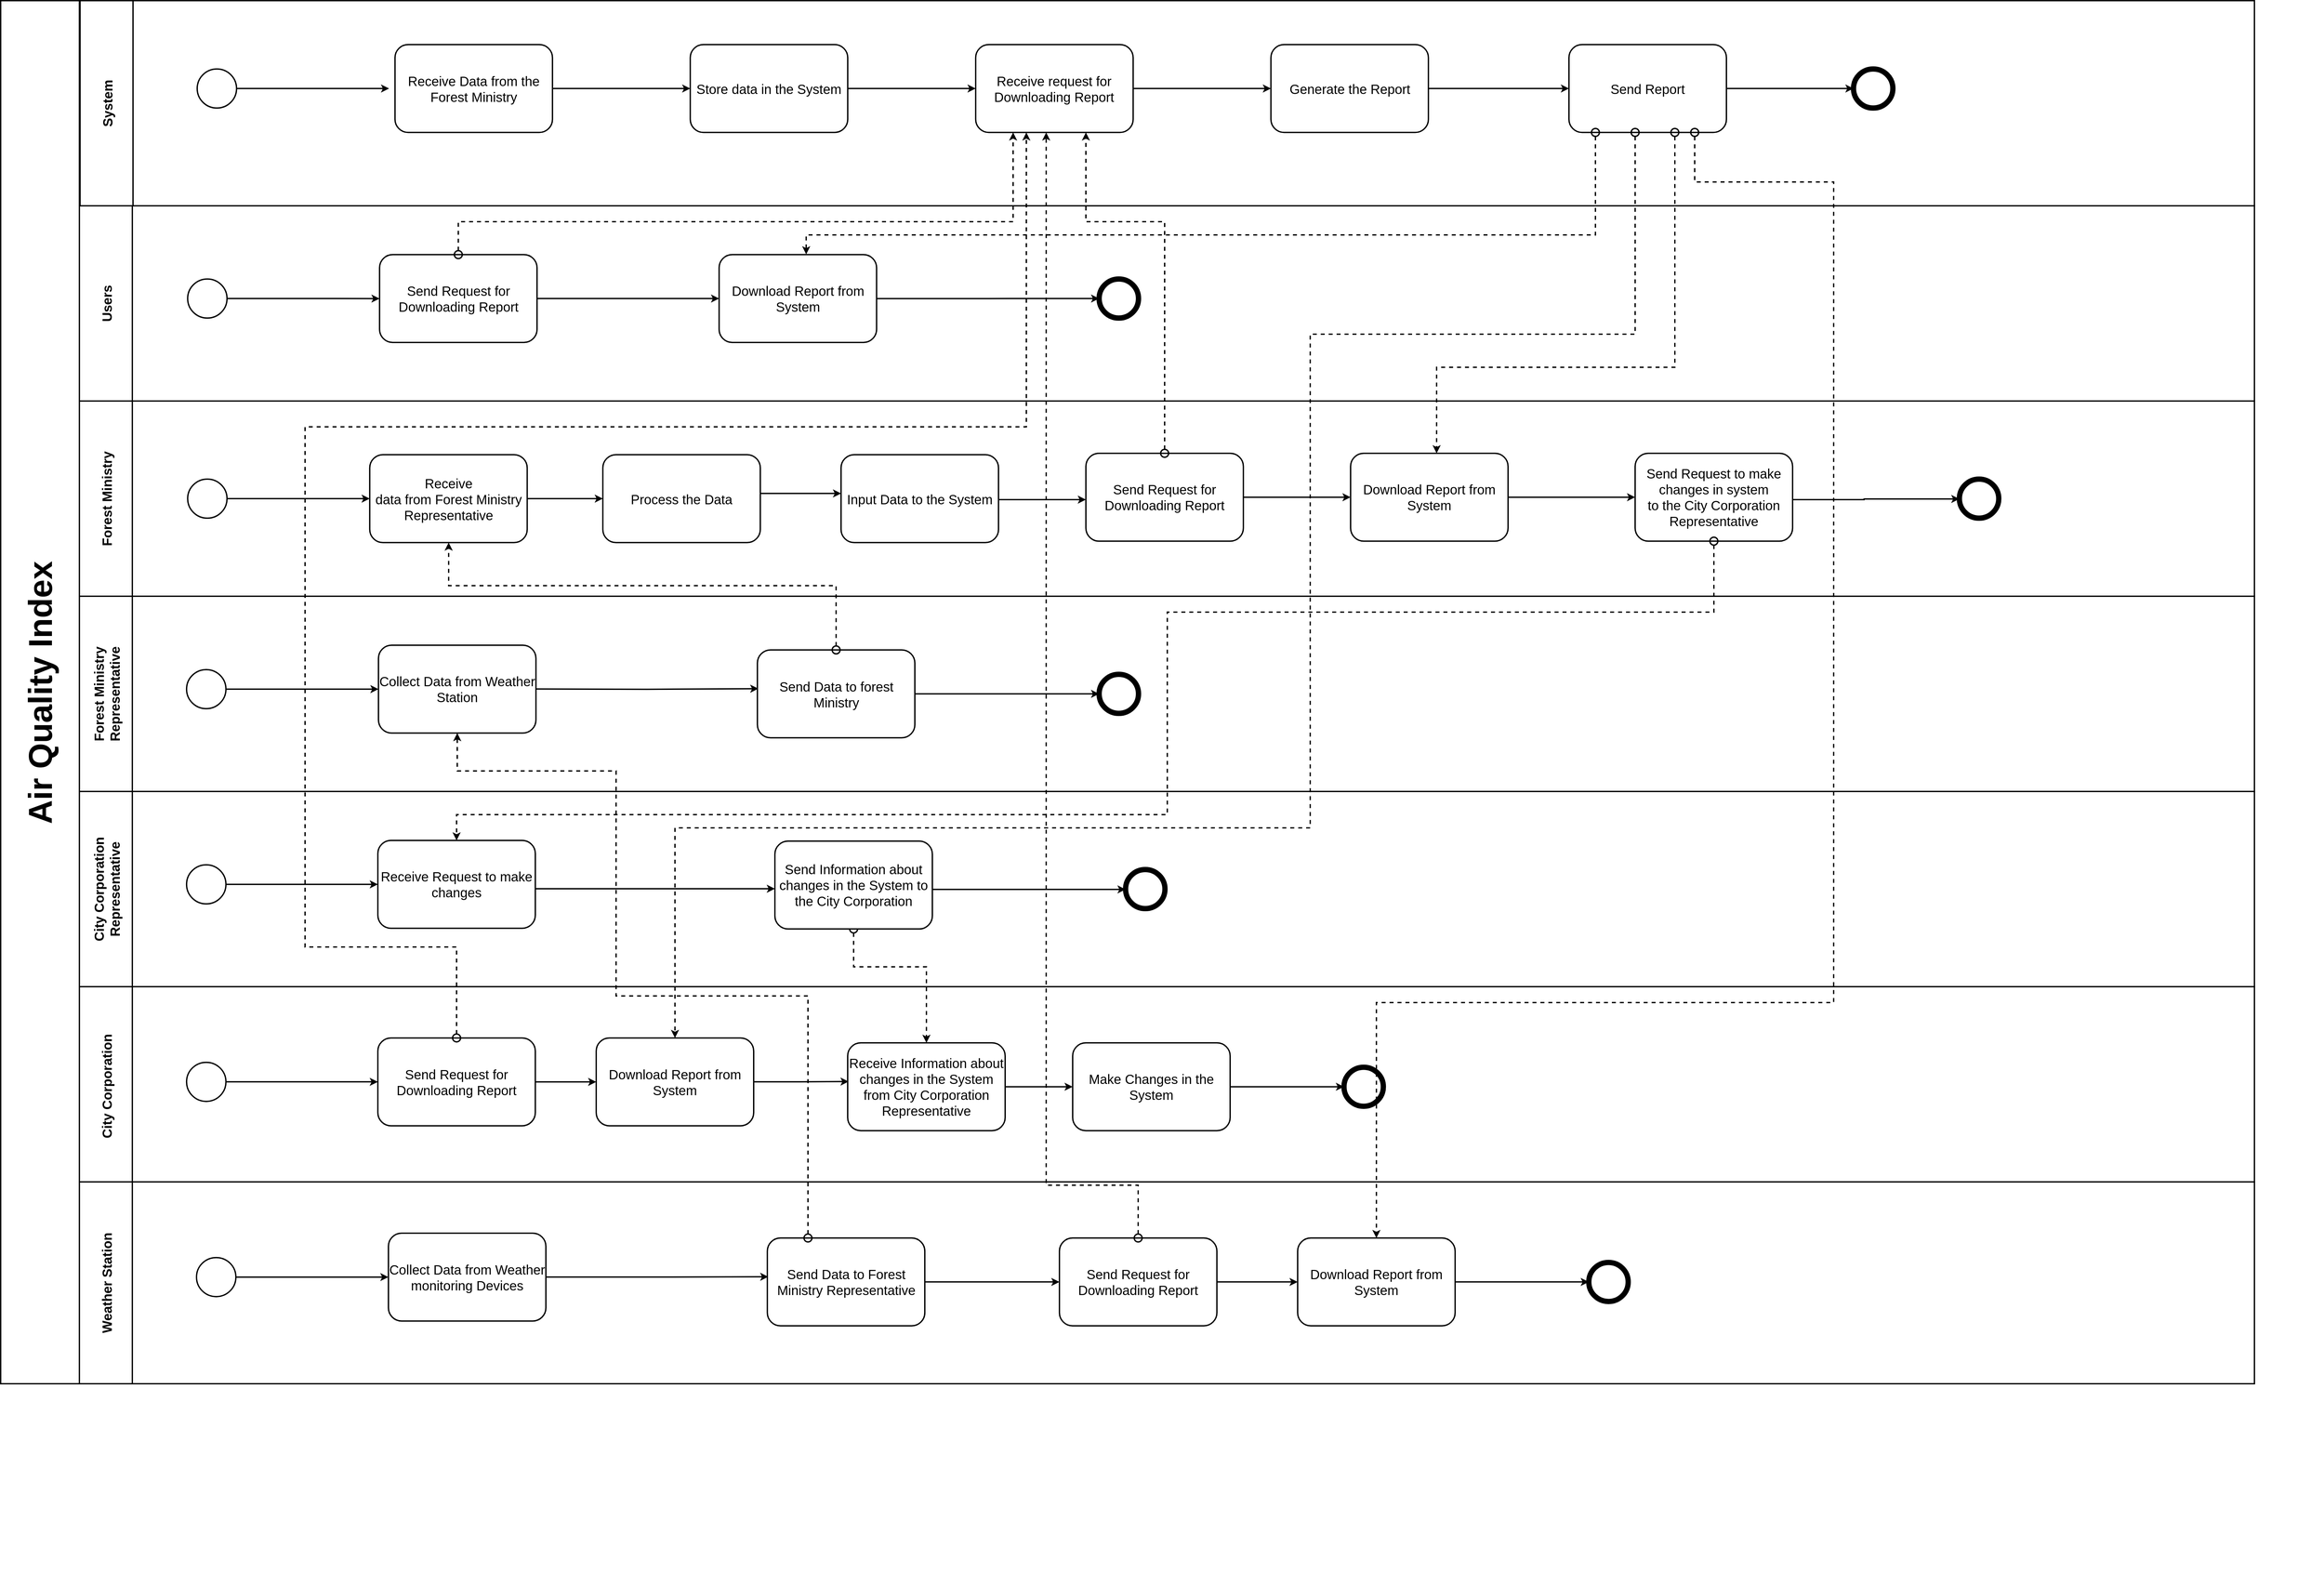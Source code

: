 <mxfile version="20.2.3" type="github" pages="2">
  <diagram id="MuujZMpSUZWTWO6BnlTE" name="Page-1">
    <mxGraphModel dx="3109" dy="2829" grid="1" gridSize="10" guides="1" tooltips="1" connect="1" arrows="1" fold="1" page="1" pageScale="1" pageWidth="850" pageHeight="1100" math="0" shadow="0">
      <root>
        <mxCell id="0" />
        <mxCell id="1" parent="0" />
        <mxCell id="BVnagBwj-R9Hxz_72Z66-1" value="" style="group;horizontal=0;" parent="1" connectable="0" vertex="1">
          <mxGeometry x="170" y="-730" width="3510" height="2360" as="geometry" />
        </mxCell>
        <mxCell id="BVnagBwj-R9Hxz_72Z66-2" value="Users" style="swimlane;horizontal=0;startSize=80;strokeWidth=2;fontSize=20;" parent="BVnagBwj-R9Hxz_72Z66-1" vertex="1">
          <mxGeometry x="118.983" y="300" width="3286.907" height="295" as="geometry" />
        </mxCell>
        <mxCell id="BVnagBwj-R9Hxz_72Z66-3" style="edgeStyle=orthogonalEdgeStyle;shape=connector;rounded=0;orthogonalLoop=1;jettySize=auto;html=1;exitX=1;exitY=0.5;exitDx=0;exitDy=0;exitPerimeter=0;labelBackgroundColor=default;fontFamily=Helvetica;fontSize=11;fontColor=default;startArrow=none;startFill=0;endArrow=classic;strokeColor=default;strokeWidth=2;" parent="BVnagBwj-R9Hxz_72Z66-2" source="BVnagBwj-R9Hxz_72Z66-4" target="BVnagBwj-R9Hxz_72Z66-9" edge="1">
          <mxGeometry relative="1" as="geometry" />
        </mxCell>
        <mxCell id="BVnagBwj-R9Hxz_72Z66-4" value="" style="strokeWidth=2;html=1;shape=mxgraph.flowchart.start_2;whiteSpace=wrap;" parent="BVnagBwj-R9Hxz_72Z66-2" vertex="1">
          <mxGeometry x="163.602" y="110.625" width="59.492" height="59" as="geometry" />
        </mxCell>
        <mxCell id="BVnagBwj-R9Hxz_72Z66-5" value="" style="strokeWidth=8;html=1;shape=mxgraph.flowchart.start_2;whiteSpace=wrap;" parent="BVnagBwj-R9Hxz_72Z66-2" vertex="1">
          <mxGeometry x="1541.021" y="110.625" width="59.492" height="59" as="geometry" />
        </mxCell>
        <mxCell id="BVnagBwj-R9Hxz_72Z66-6" value="&lt;span style=&quot;font-size: 20px;&quot;&gt;Download Report from System&lt;/span&gt;" style="rounded=1;whiteSpace=wrap;html=1;strokeWidth=2;" parent="BVnagBwj-R9Hxz_72Z66-2" vertex="1">
          <mxGeometry x="966.737" y="73.75" width="237.966" height="132.75" as="geometry" />
        </mxCell>
        <mxCell id="BVnagBwj-R9Hxz_72Z66-7" style="edgeStyle=orthogonalEdgeStyle;rounded=0;orthogonalLoop=1;jettySize=auto;html=1;entryX=0;entryY=0.5;entryDx=0;entryDy=0;entryPerimeter=0;strokeWidth=2;" parent="BVnagBwj-R9Hxz_72Z66-2" source="BVnagBwj-R9Hxz_72Z66-6" target="BVnagBwj-R9Hxz_72Z66-5" edge="1">
          <mxGeometry relative="1" as="geometry">
            <mxPoint x="1027.657" y="139.668" as="targetPoint" />
          </mxGeometry>
        </mxCell>
        <mxCell id="BVnagBwj-R9Hxz_72Z66-8" style="edgeStyle=orthogonalEdgeStyle;shape=connector;rounded=0;orthogonalLoop=1;jettySize=auto;html=1;exitX=1;exitY=0.5;exitDx=0;exitDy=0;entryX=0;entryY=0.5;entryDx=0;entryDy=0;labelBackgroundColor=default;fontFamily=Helvetica;fontSize=11;fontColor=default;startArrow=none;startFill=0;endArrow=classic;strokeColor=default;strokeWidth=2;" parent="BVnagBwj-R9Hxz_72Z66-2" source="BVnagBwj-R9Hxz_72Z66-9" target="BVnagBwj-R9Hxz_72Z66-6" edge="1">
          <mxGeometry relative="1" as="geometry" />
        </mxCell>
        <mxCell id="BVnagBwj-R9Hxz_72Z66-9" value="&lt;span style=&quot;font-size: 20px;&quot;&gt;Send Request for Downloading Report&lt;/span&gt;" style="rounded=1;whiteSpace=wrap;html=1;strokeWidth=2;" parent="BVnagBwj-R9Hxz_72Z66-2" vertex="1">
          <mxGeometry x="453.623" y="73.75" width="237.966" height="132.75" as="geometry" />
        </mxCell>
        <mxCell id="BVnagBwj-R9Hxz_72Z66-10" value="" style="group;strokeWidth=2;" parent="BVnagBwj-R9Hxz_72Z66-1" connectable="0" vertex="1">
          <mxGeometry x="118.983" y="595" width="3391.017" height="1770" as="geometry" />
        </mxCell>
        <mxCell id="BVnagBwj-R9Hxz_72Z66-11" value="" style="group;strokeWidth=2;" parent="BVnagBwj-R9Hxz_72Z66-10" connectable="0" vertex="1">
          <mxGeometry y="295" width="3331.525" height="1475" as="geometry" />
        </mxCell>
        <mxCell id="BVnagBwj-R9Hxz_72Z66-12" value="" style="group;strokeWidth=2;" parent="BVnagBwj-R9Hxz_72Z66-11" connectable="0" vertex="1">
          <mxGeometry width="3331.525" height="1475" as="geometry" />
        </mxCell>
        <mxCell id="BVnagBwj-R9Hxz_72Z66-13" value="Weather Station" style="swimlane;horizontal=0;startSize=80;fillStyle=solid;strokeWidth=2;fontSize=20;fontStyle=1" parent="BVnagBwj-R9Hxz_72Z66-12" vertex="1">
          <mxGeometry y="885" width="3286.91" height="305" as="geometry" />
        </mxCell>
        <mxCell id="BVnagBwj-R9Hxz_72Z66-14" style="edgeStyle=orthogonalEdgeStyle;rounded=0;orthogonalLoop=1;jettySize=auto;html=1;entryX=0;entryY=0.5;entryDx=0;entryDy=0;strokeWidth=2;" parent="BVnagBwj-R9Hxz_72Z66-13" source="BVnagBwj-R9Hxz_72Z66-15" target="BVnagBwj-R9Hxz_72Z66-17" edge="1">
          <mxGeometry relative="1" as="geometry" />
        </mxCell>
        <mxCell id="BVnagBwj-R9Hxz_72Z66-15" value="" style="strokeWidth=2;html=1;shape=mxgraph.flowchart.start_2;whiteSpace=wrap;" parent="BVnagBwj-R9Hxz_72Z66-13" vertex="1">
          <mxGeometry x="176.987" y="114.313" width="59.492" height="59" as="geometry" />
        </mxCell>
        <mxCell id="BVnagBwj-R9Hxz_72Z66-16" style="edgeStyle=orthogonalEdgeStyle;rounded=0;orthogonalLoop=1;jettySize=auto;html=1;entryX=0.006;entryY=0.441;entryDx=0;entryDy=0;entryPerimeter=0;strokeWidth=2;" parent="BVnagBwj-R9Hxz_72Z66-13" source="BVnagBwj-R9Hxz_72Z66-17" target="BVnagBwj-R9Hxz_72Z66-19" edge="1">
          <mxGeometry relative="1" as="geometry" />
        </mxCell>
        <mxCell id="BVnagBwj-R9Hxz_72Z66-17" value="&lt;font style=&quot;font-size: 20px;&quot;&gt;Collect Data from Weather monitoring Devices&lt;/font&gt;" style="rounded=1;whiteSpace=wrap;html=1;strokeWidth=2;" parent="BVnagBwj-R9Hxz_72Z66-13" vertex="1">
          <mxGeometry x="467.008" y="77.438" width="237.966" height="132.75" as="geometry" />
        </mxCell>
        <mxCell id="BVnagBwj-R9Hxz_72Z66-18" style="edgeStyle=orthogonalEdgeStyle;rounded=0;orthogonalLoop=1;jettySize=auto;html=1;strokeWidth=2;" parent="BVnagBwj-R9Hxz_72Z66-13" source="BVnagBwj-R9Hxz_72Z66-19" target="BVnagBwj-R9Hxz_72Z66-22" edge="1">
          <mxGeometry relative="1" as="geometry">
            <mxPoint x="1502.16" y="150.845" as="targetPoint" />
          </mxGeometry>
        </mxCell>
        <mxCell id="BVnagBwj-R9Hxz_72Z66-19" value="&lt;font style=&quot;font-size: 20px;&quot;&gt;Send Data to Forest Ministry Representative&lt;/font&gt;" style="rounded=1;whiteSpace=wrap;html=1;strokeWidth=2;" parent="BVnagBwj-R9Hxz_72Z66-13" vertex="1">
          <mxGeometry x="1039.614" y="84.812" width="237.966" height="132.75" as="geometry" />
        </mxCell>
        <mxCell id="BVnagBwj-R9Hxz_72Z66-20" value="&lt;font style=&quot;font-size: 20px;&quot;&gt;Download Report from System&lt;/font&gt;" style="rounded=1;whiteSpace=wrap;html=1;strokeWidth=2;" parent="BVnagBwj-R9Hxz_72Z66-13" vertex="1">
          <mxGeometry x="1841.013" y="84.81" width="237.966" height="132.75" as="geometry" />
        </mxCell>
        <mxCell id="BVnagBwj-R9Hxz_72Z66-21" style="edgeStyle=orthogonalEdgeStyle;rounded=0;orthogonalLoop=1;jettySize=auto;html=1;strokeWidth=2;" parent="BVnagBwj-R9Hxz_72Z66-13" source="BVnagBwj-R9Hxz_72Z66-20" target="BVnagBwj-R9Hxz_72Z66-24" edge="1">
          <mxGeometry relative="1" as="geometry">
            <mxPoint x="2242.447" y="150.728" as="targetPoint" />
          </mxGeometry>
        </mxCell>
        <mxCell id="BVnagBwj-R9Hxz_72Z66-22" value="&lt;font style=&quot;font-size: 20px;&quot;&gt;Send Request for Downloading Report&lt;/font&gt;" style="rounded=1;whiteSpace=wrap;html=1;strokeWidth=2;" parent="BVnagBwj-R9Hxz_72Z66-13" vertex="1">
          <mxGeometry x="1481.013" y="84.81" width="237.966" height="132.75" as="geometry" />
        </mxCell>
        <mxCell id="BVnagBwj-R9Hxz_72Z66-23" style="edgeStyle=orthogonalEdgeStyle;rounded=0;orthogonalLoop=1;jettySize=auto;html=1;strokeWidth=2;" parent="BVnagBwj-R9Hxz_72Z66-13" source="BVnagBwj-R9Hxz_72Z66-22" target="BVnagBwj-R9Hxz_72Z66-20" edge="1">
          <mxGeometry relative="1" as="geometry">
            <mxPoint x="1482.036" y="-278.965" as="sourcePoint" />
            <mxPoint x="1532.034" y="-272.63" as="targetPoint" />
          </mxGeometry>
        </mxCell>
        <mxCell id="BVnagBwj-R9Hxz_72Z66-24" value="" style="strokeWidth=8;html=1;shape=mxgraph.flowchart.start_2;whiteSpace=wrap;" parent="BVnagBwj-R9Hxz_72Z66-13" vertex="1">
          <mxGeometry x="2281.021" y="121.69" width="59.492" height="59" as="geometry" />
        </mxCell>
        <mxCell id="BVnagBwj-R9Hxz_72Z66-25" value="City Corporation " style="swimlane;horizontal=0;startSize=80;strokeWidth=2;fontSize=20;" parent="BVnagBwj-R9Hxz_72Z66-12" vertex="1">
          <mxGeometry y="590" width="3286.907" height="295" as="geometry" />
        </mxCell>
        <mxCell id="BVnagBwj-R9Hxz_72Z66-26" value="" style="strokeWidth=2;html=1;shape=mxgraph.flowchart.start_2;whiteSpace=wrap;" parent="BVnagBwj-R9Hxz_72Z66-25" vertex="1">
          <mxGeometry x="161.952" y="114.315" width="59.492" height="59" as="geometry" />
        </mxCell>
        <mxCell id="BVnagBwj-R9Hxz_72Z66-27" value="" style="strokeWidth=8;html=1;shape=mxgraph.flowchart.start_2;whiteSpace=wrap;" parent="BVnagBwj-R9Hxz_72Z66-25" vertex="1">
          <mxGeometry x="1911.021" y="121.69" width="59.492" height="59" as="geometry" />
        </mxCell>
        <mxCell id="BVnagBwj-R9Hxz_72Z66-28" value="&lt;font style=&quot;font-size: 20px;&quot;&gt;Download Report from System&lt;/font&gt;" style="rounded=1;whiteSpace=wrap;html=1;strokeWidth=2;" parent="BVnagBwj-R9Hxz_72Z66-25" vertex="1">
          <mxGeometry x="781.013" y="77.44" width="237.966" height="132.75" as="geometry" />
        </mxCell>
        <mxCell id="BVnagBwj-R9Hxz_72Z66-29" style="edgeStyle=orthogonalEdgeStyle;rounded=0;orthogonalLoop=1;jettySize=auto;html=1;strokeWidth=2;" parent="BVnagBwj-R9Hxz_72Z66-25" source="BVnagBwj-R9Hxz_72Z66-26" target="BVnagBwj-R9Hxz_72Z66-35" edge="1">
          <mxGeometry relative="1" as="geometry">
            <mxPoint x="411.017" y="144" as="targetPoint" />
          </mxGeometry>
        </mxCell>
        <mxCell id="BVnagBwj-R9Hxz_72Z66-30" style="edgeStyle=orthogonalEdgeStyle;rounded=0;orthogonalLoop=1;jettySize=auto;html=1;strokeWidth=2;" parent="BVnagBwj-R9Hxz_72Z66-25" source="BVnagBwj-R9Hxz_72Z66-31" target="BVnagBwj-R9Hxz_72Z66-33" edge="1">
          <mxGeometry relative="1" as="geometry">
            <mxPoint x="1501.017" y="151" as="targetPoint" />
          </mxGeometry>
        </mxCell>
        <mxCell id="BVnagBwj-R9Hxz_72Z66-31" value="&lt;font style=&quot;font-size: 20px;&quot;&gt;Receive Information about changes in the System from City Corporation Representative&lt;/font&gt;" style="rounded=1;whiteSpace=wrap;html=1;strokeWidth=2;" parent="BVnagBwj-R9Hxz_72Z66-25" vertex="1">
          <mxGeometry x="1161.019" y="84.815" width="237.966" height="132.75" as="geometry" />
        </mxCell>
        <mxCell id="BVnagBwj-R9Hxz_72Z66-32" style="edgeStyle=orthogonalEdgeStyle;rounded=0;orthogonalLoop=1;jettySize=auto;html=1;entryX=0.006;entryY=0.441;entryDx=0;entryDy=0;entryPerimeter=0;strokeWidth=2;" parent="BVnagBwj-R9Hxz_72Z66-25" source="BVnagBwj-R9Hxz_72Z66-28" target="BVnagBwj-R9Hxz_72Z66-31" edge="1">
          <mxGeometry relative="1" as="geometry" />
        </mxCell>
        <mxCell id="BVnagBwj-R9Hxz_72Z66-33" value="&lt;font style=&quot;font-size: 20px;&quot;&gt;Make Changes in the System&lt;/font&gt;" style="rounded=1;whiteSpace=wrap;html=1;strokeWidth=2;" parent="BVnagBwj-R9Hxz_72Z66-25" vertex="1">
          <mxGeometry x="1501.019" y="84.815" width="237.966" height="132.75" as="geometry" />
        </mxCell>
        <mxCell id="BVnagBwj-R9Hxz_72Z66-34" style="edgeStyle=orthogonalEdgeStyle;rounded=0;orthogonalLoop=1;jettySize=auto;html=1;strokeWidth=2;" parent="BVnagBwj-R9Hxz_72Z66-25" source="BVnagBwj-R9Hxz_72Z66-33" target="BVnagBwj-R9Hxz_72Z66-27" edge="1">
          <mxGeometry relative="1" as="geometry">
            <mxPoint x="1751.015" y="150.6" as="sourcePoint" />
            <mxPoint x="1891.017" y="151" as="targetPoint" />
          </mxGeometry>
        </mxCell>
        <mxCell id="BVnagBwj-R9Hxz_72Z66-35" value="&lt;font style=&quot;font-size: 20px;&quot;&gt;Send Request for Downloading Report&lt;/font&gt;" style="rounded=1;whiteSpace=wrap;html=1;strokeWidth=2;" parent="BVnagBwj-R9Hxz_72Z66-25" vertex="1">
          <mxGeometry x="451.013" y="77.44" width="237.966" height="132.75" as="geometry" />
        </mxCell>
        <mxCell id="BVnagBwj-R9Hxz_72Z66-36" style="edgeStyle=orthogonalEdgeStyle;rounded=0;orthogonalLoop=1;jettySize=auto;html=1;strokeWidth=2;" parent="BVnagBwj-R9Hxz_72Z66-25" source="BVnagBwj-R9Hxz_72Z66-35" target="BVnagBwj-R9Hxz_72Z66-28" edge="1">
          <mxGeometry relative="1" as="geometry">
            <mxPoint x="711.019" y="153.665" as="sourcePoint" />
            <mxPoint x="761.017" y="160" as="targetPoint" />
          </mxGeometry>
        </mxCell>
        <mxCell id="BVnagBwj-R9Hxz_72Z66-37" value="Forest Ministry&#xa;Representative" style="swimlane;horizontal=0;startSize=80;strokeWidth=2;fontSize=20;" parent="BVnagBwj-R9Hxz_72Z66-12" vertex="1">
          <mxGeometry width="3286.907" height="295" as="geometry" />
        </mxCell>
        <mxCell id="BVnagBwj-R9Hxz_72Z66-38" value="" style="strokeWidth=2;html=1;shape=mxgraph.flowchart.start_2;whiteSpace=wrap;" parent="BVnagBwj-R9Hxz_72Z66-37" vertex="1">
          <mxGeometry x="161.952" y="110.875" width="59.492" height="59" as="geometry" />
        </mxCell>
        <mxCell id="BVnagBwj-R9Hxz_72Z66-39" style="edgeStyle=orthogonalEdgeStyle;rounded=0;orthogonalLoop=1;jettySize=auto;html=1;entryX=0;entryY=0.5;entryDx=0;entryDy=0;strokeWidth=2;" parent="BVnagBwj-R9Hxz_72Z66-37" source="BVnagBwj-R9Hxz_72Z66-38" target="BVnagBwj-R9Hxz_72Z66-40" edge="1">
          <mxGeometry relative="1" as="geometry" />
        </mxCell>
        <mxCell id="BVnagBwj-R9Hxz_72Z66-40" value="&lt;font style=&quot;font-size: 20px;&quot;&gt;Collect Data from Weather Station&lt;/font&gt;" style="rounded=1;whiteSpace=wrap;html=1;strokeWidth=2;" parent="BVnagBwj-R9Hxz_72Z66-37" vertex="1">
          <mxGeometry x="451.973" y="74.0" width="237.966" height="132.75" as="geometry" />
        </mxCell>
        <mxCell id="BVnagBwj-R9Hxz_72Z66-41" style="edgeStyle=orthogonalEdgeStyle;rounded=0;orthogonalLoop=1;jettySize=auto;html=1;entryX=0.006;entryY=0.441;entryDx=0;entryDy=0;entryPerimeter=0;strokeWidth=2;" parent="BVnagBwj-R9Hxz_72Z66-37" target="BVnagBwj-R9Hxz_72Z66-42" edge="1">
          <mxGeometry relative="1" as="geometry">
            <mxPoint x="689.939" y="140.075" as="sourcePoint" />
          </mxGeometry>
        </mxCell>
        <mxCell id="BVnagBwj-R9Hxz_72Z66-42" value="&lt;font style=&quot;font-size: 20px;&quot;&gt;Send Data to forest Ministry&lt;/font&gt;" style="rounded=1;whiteSpace=wrap;html=1;strokeWidth=2;" parent="BVnagBwj-R9Hxz_72Z66-37" vertex="1">
          <mxGeometry x="1024.579" y="81.125" width="237.966" height="132.75" as="geometry" />
        </mxCell>
        <mxCell id="BVnagBwj-R9Hxz_72Z66-44" style="edgeStyle=orthogonalEdgeStyle;rounded=0;orthogonalLoop=1;jettySize=auto;html=1;strokeWidth=2;" parent="BVnagBwj-R9Hxz_72Z66-37" source="BVnagBwj-R9Hxz_72Z66-42" target="BVnagBwj-R9Hxz_72Z66-47" edge="1">
          <mxGeometry relative="1" as="geometry">
            <mxPoint x="1281.019" y="150.235" as="sourcePoint" />
            <mxPoint x="1524.469" y="147.526" as="targetPoint" />
            <Array as="points" />
          </mxGeometry>
        </mxCell>
        <mxCell id="BVnagBwj-R9Hxz_72Z66-47" value="" style="strokeWidth=8;html=1;shape=mxgraph.flowchart.start_2;whiteSpace=wrap;" parent="BVnagBwj-R9Hxz_72Z66-37" vertex="1">
          <mxGeometry x="1541.021" y="118.0" width="59.492" height="59" as="geometry" />
        </mxCell>
        <mxCell id="BVnagBwj-R9Hxz_72Z66-49" style="edgeStyle=orthogonalEdgeStyle;rounded=0;orthogonalLoop=1;jettySize=auto;html=1;dashed=1;startArrow=oval;startFill=0;endArrow=classic;endFill=1;strokeWidth=2;startSize=12;" parent="BVnagBwj-R9Hxz_72Z66-12" source="BVnagBwj-R9Hxz_72Z66-19" target="BVnagBwj-R9Hxz_72Z66-40" edge="1">
          <mxGeometry relative="1" as="geometry">
            <Array as="points">
              <mxPoint x="1101" y="604" />
              <mxPoint x="811" y="604" />
              <mxPoint x="811" y="264" />
              <mxPoint x="571" y="264" />
            </Array>
            <mxPoint x="251.017" y="234" as="targetPoint" />
          </mxGeometry>
        </mxCell>
        <mxCell id="BVnagBwj-R9Hxz_72Z66-50" style="edgeStyle=orthogonalEdgeStyle;rounded=0;orthogonalLoop=1;jettySize=auto;html=1;dashed=1;startArrow=oval;startFill=0;startSize=12;sourcePerimeterSpacing=0;strokeWidth=2;" parent="BVnagBwj-R9Hxz_72Z66-12" source="eXWnOeAJavV24dTZkSML-9" target="BVnagBwj-R9Hxz_72Z66-31" edge="1">
          <mxGeometry relative="1" as="geometry">
            <Array as="points">
              <mxPoint x="1170" y="560" />
              <mxPoint x="1280" y="560" />
            </Array>
            <mxPoint x="2070.002" y="213.875" as="sourcePoint" />
          </mxGeometry>
        </mxCell>
        <mxCell id="eXWnOeAJavV24dTZkSML-1" value="City Corporation&#xa;Representative" style="swimlane;horizontal=0;startSize=80;strokeWidth=2;fontSize=20;" vertex="1" parent="BVnagBwj-R9Hxz_72Z66-12">
          <mxGeometry y="295" width="3286.907" height="295" as="geometry" />
        </mxCell>
        <mxCell id="eXWnOeAJavV24dTZkSML-2" value="" style="strokeWidth=2;html=1;shape=mxgraph.flowchart.start_2;whiteSpace=wrap;" vertex="1" parent="eXWnOeAJavV24dTZkSML-1">
          <mxGeometry x="161.952" y="110.875" width="59.492" height="59" as="geometry" />
        </mxCell>
        <mxCell id="eXWnOeAJavV24dTZkSML-7" value="&lt;font style=&quot;font-size: 20px;&quot;&gt;Receive Request to make changes&lt;/font&gt;" style="rounded=1;whiteSpace=wrap;html=1;strokeWidth=2;" vertex="1" parent="eXWnOeAJavV24dTZkSML-1">
          <mxGeometry x="451.019" y="73.995" width="237.966" height="132.75" as="geometry" />
        </mxCell>
        <mxCell id="eXWnOeAJavV24dTZkSML-8" style="edgeStyle=orthogonalEdgeStyle;rounded=0;orthogonalLoop=1;jettySize=auto;html=1;strokeWidth=2;" edge="1" parent="eXWnOeAJavV24dTZkSML-1" source="eXWnOeAJavV24dTZkSML-2" target="eXWnOeAJavV24dTZkSML-7">
          <mxGeometry relative="1" as="geometry">
            <mxPoint x="1262.545" y="147.474" as="sourcePoint" />
            <mxPoint x="1481.017" y="164" as="targetPoint" />
            <Array as="points" />
          </mxGeometry>
        </mxCell>
        <mxCell id="eXWnOeAJavV24dTZkSML-9" value="&lt;font style=&quot;font-size: 20px;&quot;&gt;Send Information about changes in the System to the City Corporation&lt;/font&gt;" style="rounded=1;whiteSpace=wrap;html=1;strokeWidth=2;" vertex="1" parent="eXWnOeAJavV24dTZkSML-1">
          <mxGeometry x="1051.019" y="75.005" width="237.966" height="132.75" as="geometry" />
        </mxCell>
        <mxCell id="eXWnOeAJavV24dTZkSML-10" style="edgeStyle=orthogonalEdgeStyle;rounded=0;orthogonalLoop=1;jettySize=auto;html=1;strokeWidth=2;" edge="1" parent="eXWnOeAJavV24dTZkSML-1" source="eXWnOeAJavV24dTZkSML-7" target="eXWnOeAJavV24dTZkSML-9">
          <mxGeometry relative="1" as="geometry">
            <mxPoint x="1791.015" y="146.781" as="sourcePoint" />
            <mxPoint x="961.017" y="165" as="targetPoint" />
            <Array as="points">
              <mxPoint x="891" y="147" />
              <mxPoint x="891" y="147" />
            </Array>
          </mxGeometry>
        </mxCell>
        <mxCell id="eXWnOeAJavV24dTZkSML-11" value="" style="strokeWidth=8;html=1;shape=mxgraph.flowchart.start_2;whiteSpace=wrap;" vertex="1" parent="eXWnOeAJavV24dTZkSML-1">
          <mxGeometry x="1581.021" y="118.0" width="59.492" height="59" as="geometry" />
        </mxCell>
        <mxCell id="eXWnOeAJavV24dTZkSML-12" style="edgeStyle=orthogonalEdgeStyle;rounded=0;orthogonalLoop=1;jettySize=auto;html=1;strokeWidth=2;" edge="1" parent="eXWnOeAJavV24dTZkSML-1" source="eXWnOeAJavV24dTZkSML-9" target="eXWnOeAJavV24dTZkSML-11">
          <mxGeometry relative="1" as="geometry">
            <mxPoint x="1321.015" y="147.453" as="sourcePoint" />
            <mxPoint x="1184.064" y="-292.69" as="targetPoint" />
            <Array as="points">
              <mxPoint x="1451" y="148" />
              <mxPoint x="1451" y="148" />
            </Array>
          </mxGeometry>
        </mxCell>
        <mxCell id="BVnagBwj-R9Hxz_72Z66-51" value="Forest Ministry" style="swimlane;horizontal=0;startSize=80;strokeWidth=2;fontSize=20;rounded=0;swimlaneLine=1;" parent="BVnagBwj-R9Hxz_72Z66-10" vertex="1">
          <mxGeometry width="3286.907" height="295" as="geometry">
            <mxRectangle x="880" y="360" width="40" height="150" as="alternateBounds" />
          </mxGeometry>
        </mxCell>
        <mxCell id="BVnagBwj-R9Hxz_72Z66-52" style="edgeStyle=orthogonalEdgeStyle;rounded=0;orthogonalLoop=1;jettySize=auto;html=1;strokeWidth=2;" parent="BVnagBwj-R9Hxz_72Z66-51" source="BVnagBwj-R9Hxz_72Z66-60" target="BVnagBwj-R9Hxz_72Z66-64" edge="1">
          <mxGeometry relative="1" as="geometry">
            <mxPoint x="2341.017" y="145.38" as="targetPoint" />
            <mxPoint x="2111.017" y="149" as="sourcePoint" />
          </mxGeometry>
        </mxCell>
        <mxCell id="BVnagBwj-R9Hxz_72Z66-53" value="&lt;font style=&quot;font-size: 20px;&quot;&gt;Input Data to the System&lt;/font&gt;" style="rounded=1;whiteSpace=wrap;html=1;strokeWidth=2;" parent="BVnagBwj-R9Hxz_72Z66-51" vertex="1">
          <mxGeometry x="1151.012" y="81.125" width="237.966" height="132.75" as="geometry" />
        </mxCell>
        <mxCell id="BVnagBwj-R9Hxz_72Z66-54" style="edgeStyle=orthogonalEdgeStyle;rounded=0;orthogonalLoop=1;jettySize=auto;html=1;entryX=0;entryY=0.5;entryDx=0;entryDy=0;strokeWidth=2;" parent="BVnagBwj-R9Hxz_72Z66-51" source="BVnagBwj-R9Hxz_72Z66-59" target="BVnagBwj-R9Hxz_72Z66-58" edge="1">
          <mxGeometry relative="1" as="geometry" />
        </mxCell>
        <mxCell id="BVnagBwj-R9Hxz_72Z66-55" style="edgeStyle=orthogonalEdgeStyle;rounded=0;orthogonalLoop=1;jettySize=auto;html=1;exitX=1;exitY=0.441;exitDx=0;exitDy=0;exitPerimeter=0;strokeWidth=2;" parent="BVnagBwj-R9Hxz_72Z66-51" source="BVnagBwj-R9Hxz_72Z66-56" target="BVnagBwj-R9Hxz_72Z66-53" edge="1">
          <mxGeometry relative="1" as="geometry">
            <mxPoint x="1181.017" y="140" as="targetPoint" />
            <Array as="points">
              <mxPoint x="1190" y="140" />
              <mxPoint x="1190" y="147" />
            </Array>
          </mxGeometry>
        </mxCell>
        <mxCell id="BVnagBwj-R9Hxz_72Z66-56" value="&lt;font style=&quot;font-size: 20px;&quot;&gt;Process the Data&lt;/font&gt;" style="rounded=1;whiteSpace=wrap;html=1;strokeWidth=2;" parent="BVnagBwj-R9Hxz_72Z66-51" vertex="1">
          <mxGeometry x="791.014" y="81.125" width="237.966" height="132.75" as="geometry" />
        </mxCell>
        <mxCell id="BVnagBwj-R9Hxz_72Z66-57" style="edgeStyle=orthogonalEdgeStyle;rounded=0;orthogonalLoop=1;jettySize=auto;html=1;exitX=1;exitY=0.5;exitDx=0;exitDy=0;entryX=0;entryY=0.5;entryDx=0;entryDy=0;fontSize=27;strokeWidth=2;" parent="BVnagBwj-R9Hxz_72Z66-51" source="BVnagBwj-R9Hxz_72Z66-58" target="BVnagBwj-R9Hxz_72Z66-56" edge="1">
          <mxGeometry relative="1" as="geometry" />
        </mxCell>
        <mxCell id="BVnagBwj-R9Hxz_72Z66-58" value="&lt;span style=&quot;font-size: 20px;&quot;&gt;Receive&lt;br&gt;data from Forest Ministry Representative&lt;/span&gt;" style="rounded=1;whiteSpace=wrap;html=1;strokeWidth=2;" parent="BVnagBwj-R9Hxz_72Z66-51" vertex="1">
          <mxGeometry x="438.75" y="81.125" width="237.966" height="132.75" as="geometry" />
        </mxCell>
        <mxCell id="BVnagBwj-R9Hxz_72Z66-59" value="" style="strokeWidth=2;html=1;shape=mxgraph.flowchart.start_2;whiteSpace=wrap;" parent="BVnagBwj-R9Hxz_72Z66-51" vertex="1">
          <mxGeometry x="163.602" y="118" width="59.492" height="59" as="geometry" />
        </mxCell>
        <mxCell id="BVnagBwj-R9Hxz_72Z66-60" value="&lt;font style=&quot;font-size: 20px;&quot;&gt;Download Report from System&lt;/font&gt;" style="rounded=1;whiteSpace=wrap;html=1;strokeWidth=2;" parent="BVnagBwj-R9Hxz_72Z66-51" vertex="1">
          <mxGeometry x="1921.013" y="79" width="237.966" height="132.75" as="geometry" />
        </mxCell>
        <mxCell id="BVnagBwj-R9Hxz_72Z66-61" value="&lt;font style=&quot;font-size: 20px;&quot;&gt;Send Request for Downloading Report&lt;/font&gt;" style="rounded=1;whiteSpace=wrap;html=1;strokeWidth=2;" parent="BVnagBwj-R9Hxz_72Z66-51" vertex="1">
          <mxGeometry x="1521.013" y="79" width="237.966" height="132.75" as="geometry" />
        </mxCell>
        <mxCell id="BVnagBwj-R9Hxz_72Z66-62" style="edgeStyle=orthogonalEdgeStyle;rounded=0;orthogonalLoop=1;jettySize=auto;html=1;strokeWidth=2;" parent="BVnagBwj-R9Hxz_72Z66-51" source="BVnagBwj-R9Hxz_72Z66-61" target="BVnagBwj-R9Hxz_72Z66-60" edge="1">
          <mxGeometry relative="1" as="geometry">
            <mxPoint x="1861.017" y="139" as="targetPoint" />
            <mxPoint x="1771.019" y="144.79" as="sourcePoint" />
          </mxGeometry>
        </mxCell>
        <mxCell id="BVnagBwj-R9Hxz_72Z66-63" style="edgeStyle=orthogonalEdgeStyle;rounded=0;orthogonalLoop=1;jettySize=auto;html=1;strokeWidth=2;" parent="BVnagBwj-R9Hxz_72Z66-51" source="BVnagBwj-R9Hxz_72Z66-53" target="BVnagBwj-R9Hxz_72Z66-61" edge="1">
          <mxGeometry relative="1" as="geometry">
            <mxPoint x="1471.017" y="179" as="targetPoint" />
            <mxPoint x="1401.019" y="149.025" as="sourcePoint" />
            <Array as="points">
              <mxPoint x="1471" y="149" />
              <mxPoint x="1471" y="149" />
            </Array>
          </mxGeometry>
        </mxCell>
        <mxCell id="BVnagBwj-R9Hxz_72Z66-64" value="&lt;font style=&quot;font-size: 20px;&quot;&gt;Send Request to make changes in system &lt;br&gt;to the City Corporation Representative&lt;/font&gt;" style="rounded=1;whiteSpace=wrap;html=1;strokeWidth=2;" parent="BVnagBwj-R9Hxz_72Z66-51" vertex="1">
          <mxGeometry x="2351.013" y="79" width="237.966" height="132.75" as="geometry" />
        </mxCell>
        <mxCell id="BVnagBwj-R9Hxz_72Z66-65" value="" style="strokeWidth=8;html=1;shape=mxgraph.flowchart.start_2;whiteSpace=wrap;" parent="BVnagBwj-R9Hxz_72Z66-51" vertex="1">
          <mxGeometry x="2841.021" y="118" width="59.492" height="59" as="geometry" />
        </mxCell>
        <mxCell id="BVnagBwj-R9Hxz_72Z66-66" style="edgeStyle=orthogonalEdgeStyle;rounded=0;orthogonalLoop=1;jettySize=auto;html=1;strokeWidth=2;" parent="BVnagBwj-R9Hxz_72Z66-51" source="BVnagBwj-R9Hxz_72Z66-64" target="BVnagBwj-R9Hxz_72Z66-65" edge="1">
          <mxGeometry relative="1" as="geometry">
            <mxPoint x="2793.053" y="148.995" as="targetPoint" />
            <mxPoint x="2601.019" y="148.995" as="sourcePoint" />
            <Array as="points">
              <mxPoint x="2697" y="149" />
              <mxPoint x="2793" y="148" />
            </Array>
          </mxGeometry>
        </mxCell>
        <mxCell id="BVnagBwj-R9Hxz_72Z66-67" style="edgeStyle=orthogonalEdgeStyle;rounded=0;orthogonalLoop=1;jettySize=auto;html=1;exitX=0.5;exitY=0;exitDx=0;exitDy=0;dashed=1;startArrow=oval;startFill=0;startSize=12;sourcePerimeterSpacing=0;strokeWidth=2;" parent="BVnagBwj-R9Hxz_72Z66-10" source="BVnagBwj-R9Hxz_72Z66-42" target="BVnagBwj-R9Hxz_72Z66-58" edge="1">
          <mxGeometry relative="1" as="geometry">
            <Array as="points">
              <mxPoint x="1143" y="279" />
              <mxPoint x="558" y="279" />
            </Array>
          </mxGeometry>
        </mxCell>
        <mxCell id="BVnagBwj-R9Hxz_72Z66-68" style="edgeStyle=orthogonalEdgeStyle;rounded=0;orthogonalLoop=1;jettySize=auto;html=1;exitX=0.5;exitY=1;exitDx=0;exitDy=0;dashed=1;startArrow=oval;startFill=0;startSize=12;sourcePerimeterSpacing=0;strokeWidth=2;" parent="BVnagBwj-R9Hxz_72Z66-10" source="BVnagBwj-R9Hxz_72Z66-64" target="eXWnOeAJavV24dTZkSML-7" edge="1">
          <mxGeometry relative="1" as="geometry">
            <mxPoint x="1644.017" y="369.005" as="targetPoint" />
            <Array as="points">
              <mxPoint x="2470" y="319" />
              <mxPoint x="1644" y="319" />
              <mxPoint x="1644" y="625" />
              <mxPoint x="570" y="625" />
            </Array>
          </mxGeometry>
        </mxCell>
        <mxCell id="BVnagBwj-R9Hxz_72Z66-69" value="System" style="swimlane;horizontal=0;startSize=80;strokeWidth=2;fontSize=20;" parent="BVnagBwj-R9Hxz_72Z66-1" vertex="1">
          <mxGeometry x="120" y="-10" width="3285.89" height="310" as="geometry" />
        </mxCell>
        <mxCell id="BVnagBwj-R9Hxz_72Z66-70" style="edgeStyle=orthogonalEdgeStyle;shape=connector;rounded=0;orthogonalLoop=1;jettySize=auto;html=1;exitX=1;exitY=0.5;exitDx=0;exitDy=0;exitPerimeter=0;labelBackgroundColor=default;fontFamily=Helvetica;fontSize=11;fontColor=default;startArrow=none;startFill=0;endArrow=classic;strokeColor=default;strokeWidth=2;" parent="BVnagBwj-R9Hxz_72Z66-69" source="BVnagBwj-R9Hxz_72Z66-71" edge="1">
          <mxGeometry relative="1" as="geometry">
            <mxPoint x="467.008" y="132.75" as="targetPoint" />
          </mxGeometry>
        </mxCell>
        <mxCell id="BVnagBwj-R9Hxz_72Z66-71" value="" style="strokeWidth=2;html=1;shape=mxgraph.flowchart.start_2;whiteSpace=wrap;" parent="BVnagBwj-R9Hxz_72Z66-69" vertex="1">
          <mxGeometry x="176.987" y="103.25" width="59.492" height="59" as="geometry" />
        </mxCell>
        <mxCell id="BVnagBwj-R9Hxz_72Z66-72" value="" style="strokeWidth=8;html=1;shape=mxgraph.flowchart.start_2;whiteSpace=wrap;" parent="BVnagBwj-R9Hxz_72Z66-69" vertex="1">
          <mxGeometry x="2680.004" y="103.25" width="59.492" height="59" as="geometry" />
        </mxCell>
        <mxCell id="BVnagBwj-R9Hxz_72Z66-73" value="&lt;font style=&quot;font-size: 20px;&quot;&gt;Receive Data from the Forest Ministry&lt;/font&gt;" style="rounded=1;whiteSpace=wrap;html=1;strokeWidth=2;" parent="BVnagBwj-R9Hxz_72Z66-69" vertex="1">
          <mxGeometry x="475.932" y="66.375" width="237.966" height="132.75" as="geometry" />
        </mxCell>
        <mxCell id="BVnagBwj-R9Hxz_72Z66-74" value="&lt;font style=&quot;font-size: 20px;&quot;&gt;Store data in the System&lt;/font&gt;" style="rounded=1;whiteSpace=wrap;html=1;strokeWidth=2;" parent="BVnagBwj-R9Hxz_72Z66-69" vertex="1">
          <mxGeometry x="922.119" y="66.375" width="237.966" height="132.75" as="geometry" />
        </mxCell>
        <mxCell id="BVnagBwj-R9Hxz_72Z66-75" style="edgeStyle=orthogonalEdgeStyle;rounded=0;orthogonalLoop=1;jettySize=auto;html=1;entryX=0;entryY=0.5;entryDx=0;entryDy=0;startArrow=none;startFill=0;endArrow=classic;endFill=1;strokeWidth=2;" parent="BVnagBwj-R9Hxz_72Z66-69" source="BVnagBwj-R9Hxz_72Z66-76" target="BVnagBwj-R9Hxz_72Z66-78" edge="1">
          <mxGeometry relative="1" as="geometry" />
        </mxCell>
        <mxCell id="BVnagBwj-R9Hxz_72Z66-76" value="&lt;font style=&quot;font-size: 20px;&quot;&gt;Receive request for Downloading Report&lt;/font&gt;" style="rounded=1;whiteSpace=wrap;html=1;strokeWidth=2;" parent="BVnagBwj-R9Hxz_72Z66-69" vertex="1">
          <mxGeometry x="1353.432" y="66.375" width="237.966" height="132.75" as="geometry" />
        </mxCell>
        <mxCell id="BVnagBwj-R9Hxz_72Z66-77" style="edgeStyle=orthogonalEdgeStyle;rounded=0;orthogonalLoop=1;jettySize=auto;html=1;startArrow=none;startFill=0;endArrow=classic;endFill=1;strokeWidth=2;" parent="BVnagBwj-R9Hxz_72Z66-69" source="BVnagBwj-R9Hxz_72Z66-78" target="BVnagBwj-R9Hxz_72Z66-81" edge="1">
          <mxGeometry relative="1" as="geometry">
            <mxPoint x="2230" y="133" as="targetPoint" />
          </mxGeometry>
        </mxCell>
        <mxCell id="BVnagBwj-R9Hxz_72Z66-78" value="&lt;span style=&quot;font-size: 20px;&quot;&gt;Generate the Report&lt;/span&gt;" style="rounded=1;whiteSpace=wrap;html=1;strokeWidth=2;" parent="BVnagBwj-R9Hxz_72Z66-69" vertex="1">
          <mxGeometry x="1799.619" y="66.375" width="237.966" height="132.75" as="geometry" />
        </mxCell>
        <mxCell id="BVnagBwj-R9Hxz_72Z66-79" style="edgeStyle=orthogonalEdgeStyle;rounded=0;orthogonalLoop=1;jettySize=auto;html=1;strokeWidth=2;" parent="BVnagBwj-R9Hxz_72Z66-69" source="BVnagBwj-R9Hxz_72Z66-73" target="BVnagBwj-R9Hxz_72Z66-74" edge="1">
          <mxGeometry relative="1" as="geometry">
            <mxPoint x="921.102" y="142.75" as="targetPoint" />
          </mxGeometry>
        </mxCell>
        <mxCell id="BVnagBwj-R9Hxz_72Z66-80" style="edgeStyle=orthogonalEdgeStyle;rounded=0;orthogonalLoop=1;jettySize=auto;html=1;exitX=1;exitY=0.5;exitDx=0;exitDy=0;strokeWidth=2;" parent="BVnagBwj-R9Hxz_72Z66-69" source="BVnagBwj-R9Hxz_72Z66-74" target="BVnagBwj-R9Hxz_72Z66-76" edge="1">
          <mxGeometry relative="1" as="geometry">
            <mxPoint x="1352.415" y="142.012" as="targetPoint" />
          </mxGeometry>
        </mxCell>
        <mxCell id="BVnagBwj-R9Hxz_72Z66-81" value="&lt;span style=&quot;font-size: 20px;&quot;&gt;Send Report&lt;/span&gt;" style="rounded=1;whiteSpace=wrap;html=1;strokeWidth=2;" parent="BVnagBwj-R9Hxz_72Z66-69" vertex="1">
          <mxGeometry x="2249.999" y="66.375" width="237.966" height="132.75" as="geometry" />
        </mxCell>
        <mxCell id="BVnagBwj-R9Hxz_72Z66-82" style="edgeStyle=orthogonalEdgeStyle;rounded=0;orthogonalLoop=1;jettySize=auto;html=1;startArrow=none;startFill=0;endArrow=classic;endFill=1;strokeWidth=2;" parent="BVnagBwj-R9Hxz_72Z66-69" source="BVnagBwj-R9Hxz_72Z66-81" target="BVnagBwj-R9Hxz_72Z66-72" edge="1">
          <mxGeometry relative="1" as="geometry">
            <mxPoint x="2500.005" y="132.16" as="sourcePoint" />
            <mxPoint x="2630" y="132" as="targetPoint" />
          </mxGeometry>
        </mxCell>
        <mxCell id="BVnagBwj-R9Hxz_72Z66-83" style="edgeStyle=orthogonalEdgeStyle;rounded=0;orthogonalLoop=1;jettySize=auto;html=1;startArrow=oval;startFill=0;endArrow=classic;endFill=1;dashed=1;strokeWidth=2;jumpSize=6;startSize=12;" parent="BVnagBwj-R9Hxz_72Z66-1" source="BVnagBwj-R9Hxz_72Z66-9" target="BVnagBwj-R9Hxz_72Z66-76" edge="1">
          <mxGeometry relative="1" as="geometry">
            <mxPoint x="1580" y="214" as="targetPoint" />
            <Array as="points">
              <mxPoint x="692" y="324" />
              <mxPoint x="1530" y="324" />
            </Array>
          </mxGeometry>
        </mxCell>
        <mxCell id="BVnagBwj-R9Hxz_72Z66-84" style="edgeStyle=orthogonalEdgeStyle;rounded=0;orthogonalLoop=1;jettySize=auto;html=1;entryX=0.553;entryY=-0.003;entryDx=0;entryDy=0;entryPerimeter=0;dashed=1;startArrow=oval;startFill=0;endArrow=classic;endFill=1;strokeWidth=2;startSize=12;" parent="BVnagBwj-R9Hxz_72Z66-1" source="BVnagBwj-R9Hxz_72Z66-81" target="BVnagBwj-R9Hxz_72Z66-6" edge="1">
          <mxGeometry relative="1" as="geometry">
            <Array as="points">
              <mxPoint x="2410" y="344" />
              <mxPoint x="1217" y="344" />
            </Array>
          </mxGeometry>
        </mxCell>
        <mxCell id="BVnagBwj-R9Hxz_72Z66-85" value="&lt;b style=&quot;background-color: initial; font-size: 50px;&quot;&gt;&lt;font style=&quot;font-size: 50px;&quot;&gt;Air Quality Index&lt;/font&gt;&lt;/b&gt;" style="rounded=180&#xa;;whiteSpace=wrap;html=1;fontFamily=Helvetica;fontSize=50;fontColor=default;strokeWidth=2;verticalAlign=middle;horizontal=0;" parent="BVnagBwj-R9Hxz_72Z66-1" vertex="1">
          <mxGeometry y="-10" width="118.98" height="2090" as="geometry" />
        </mxCell>
        <mxCell id="BVnagBwj-R9Hxz_72Z66-86" style="edgeStyle=orthogonalEdgeStyle;rounded=0;orthogonalLoop=1;jettySize=auto;html=1;exitX=0.5;exitY=0;exitDx=0;exitDy=0;dashed=1;startArrow=oval;startFill=0;startSize=12;sourcePerimeterSpacing=0;strokeWidth=2;" parent="BVnagBwj-R9Hxz_72Z66-1" source="BVnagBwj-R9Hxz_72Z66-61" target="BVnagBwj-R9Hxz_72Z66-76" edge="1">
          <mxGeometry relative="1" as="geometry">
            <Array as="points">
              <mxPoint x="1759" y="324" />
              <mxPoint x="1640" y="324" />
            </Array>
          </mxGeometry>
        </mxCell>
        <mxCell id="BVnagBwj-R9Hxz_72Z66-87" style="edgeStyle=orthogonalEdgeStyle;rounded=0;orthogonalLoop=1;jettySize=auto;html=1;dashed=1;startArrow=oval;startFill=0;startSize=12;sourcePerimeterSpacing=0;strokeWidth=2;" parent="BVnagBwj-R9Hxz_72Z66-1" source="BVnagBwj-R9Hxz_72Z66-81" target="BVnagBwj-R9Hxz_72Z66-60" edge="1">
          <mxGeometry relative="1" as="geometry">
            <Array as="points">
              <mxPoint x="2530" y="544" />
              <mxPoint x="2170" y="544" />
            </Array>
          </mxGeometry>
        </mxCell>
        <mxCell id="BVnagBwj-R9Hxz_72Z66-88" style="edgeStyle=orthogonalEdgeStyle;rounded=0;orthogonalLoop=1;jettySize=auto;html=1;exitX=0.5;exitY=0;exitDx=0;exitDy=0;dashed=1;startArrow=oval;startFill=0;startSize=12;sourcePerimeterSpacing=0;strokeWidth=2;" parent="BVnagBwj-R9Hxz_72Z66-1" source="BVnagBwj-R9Hxz_72Z66-35" target="BVnagBwj-R9Hxz_72Z66-76" edge="1">
          <mxGeometry relative="1" as="geometry">
            <Array as="points">
              <mxPoint x="689" y="1420" />
              <mxPoint x="460" y="1420" />
              <mxPoint x="460" y="634" />
              <mxPoint x="1550" y="634" />
            </Array>
          </mxGeometry>
        </mxCell>
        <mxCell id="BVnagBwj-R9Hxz_72Z66-89" style="edgeStyle=orthogonalEdgeStyle;rounded=0;orthogonalLoop=1;jettySize=auto;html=1;dashed=1;startArrow=oval;startFill=0;startSize=12;sourcePerimeterSpacing=0;strokeWidth=2;" parent="BVnagBwj-R9Hxz_72Z66-1" source="BVnagBwj-R9Hxz_72Z66-81" target="BVnagBwj-R9Hxz_72Z66-28" edge="1">
          <mxGeometry relative="1" as="geometry">
            <Array as="points">
              <mxPoint x="2470" y="494" />
              <mxPoint x="1979" y="494" />
              <mxPoint x="1979" y="1240" />
              <mxPoint x="1019" y="1240" />
            </Array>
          </mxGeometry>
        </mxCell>
        <mxCell id="BVnagBwj-R9Hxz_72Z66-90" style="edgeStyle=orthogonalEdgeStyle;rounded=0;orthogonalLoop=1;jettySize=auto;html=1;exitX=0.5;exitY=0;exitDx=0;exitDy=0;dashed=1;startArrow=oval;startFill=0;startSize=12;sourcePerimeterSpacing=0;strokeWidth=2;" parent="BVnagBwj-R9Hxz_72Z66-1" source="BVnagBwj-R9Hxz_72Z66-22" target="BVnagBwj-R9Hxz_72Z66-76" edge="1">
          <mxGeometry relative="1" as="geometry">
            <Array as="points">
              <mxPoint x="1719" y="1780" />
              <mxPoint x="1580" y="1780" />
            </Array>
          </mxGeometry>
        </mxCell>
        <mxCell id="BVnagBwj-R9Hxz_72Z66-91" style="edgeStyle=orthogonalEdgeStyle;rounded=0;orthogonalLoop=1;jettySize=auto;html=1;dashed=1;startArrow=oval;startFill=0;startSize=12;sourcePerimeterSpacing=0;strokeWidth=2;" parent="BVnagBwj-R9Hxz_72Z66-1" source="BVnagBwj-R9Hxz_72Z66-81" target="BVnagBwj-R9Hxz_72Z66-20" edge="1">
          <mxGeometry relative="1" as="geometry">
            <mxPoint x="2607.286" y="1602.571" as="targetPoint" />
            <mxPoint x="2620" y="214" as="sourcePoint" />
            <Array as="points">
              <mxPoint x="2560" y="264" />
              <mxPoint x="2770" y="264" />
              <mxPoint x="2770" y="1504" />
              <mxPoint x="2079" y="1504" />
            </Array>
          </mxGeometry>
        </mxCell>
      </root>
    </mxGraphModel>
  </diagram>
  <diagram id="QK-G4r99VR7Iopguges4" name="Page-2">
    <mxGraphModel dx="2887" dy="2706" grid="1" gridSize="10" guides="1" tooltips="1" connect="1" arrows="1" fold="1" page="1" pageScale="1" pageWidth="850" pageHeight="1100" math="0" shadow="0">
      <root>
        <mxCell id="0" />
        <mxCell id="1" parent="0" />
        <mxCell id="4ae8aSRG42hauCQbg71n-1" value="" style="group;horizontal=0;" connectable="0" vertex="1" parent="1">
          <mxGeometry x="170" y="-742" width="3510" height="2360" as="geometry" />
        </mxCell>
        <mxCell id="4ae8aSRG42hauCQbg71n-2" value="Users" style="swimlane;horizontal=0;startSize=80;strokeWidth=2;fontSize=20;" vertex="1" parent="4ae8aSRG42hauCQbg71n-1">
          <mxGeometry x="118.983" y="300" width="3286.907" height="295" as="geometry" />
        </mxCell>
        <mxCell id="4ae8aSRG42hauCQbg71n-3" style="edgeStyle=orthogonalEdgeStyle;shape=connector;rounded=0;orthogonalLoop=1;jettySize=auto;html=1;exitX=1;exitY=0.5;exitDx=0;exitDy=0;exitPerimeter=0;labelBackgroundColor=default;fontFamily=Helvetica;fontSize=11;fontColor=default;startArrow=none;startFill=0;endArrow=classic;strokeColor=default;strokeWidth=2;" edge="1" parent="4ae8aSRG42hauCQbg71n-2" source="4ae8aSRG42hauCQbg71n-4" target="4ae8aSRG42hauCQbg71n-9">
          <mxGeometry relative="1" as="geometry" />
        </mxCell>
        <mxCell id="4ae8aSRG42hauCQbg71n-4" value="" style="strokeWidth=2;html=1;shape=mxgraph.flowchart.start_2;whiteSpace=wrap;" vertex="1" parent="4ae8aSRG42hauCQbg71n-2">
          <mxGeometry x="163.602" y="110.625" width="59.492" height="59" as="geometry" />
        </mxCell>
        <mxCell id="4ae8aSRG42hauCQbg71n-5" value="" style="strokeWidth=8;html=1;shape=mxgraph.flowchart.start_2;whiteSpace=wrap;" vertex="1" parent="4ae8aSRG42hauCQbg71n-2">
          <mxGeometry x="1541.021" y="110.625" width="59.492" height="59" as="geometry" />
        </mxCell>
        <mxCell id="4ae8aSRG42hauCQbg71n-6" value="&lt;span style=&quot;font-size: 20px;&quot;&gt;Download Report from System&lt;/span&gt;" style="rounded=1;whiteSpace=wrap;html=1;strokeWidth=2;" vertex="1" parent="4ae8aSRG42hauCQbg71n-2">
          <mxGeometry x="966.737" y="73.75" width="237.966" height="132.75" as="geometry" />
        </mxCell>
        <mxCell id="4ae8aSRG42hauCQbg71n-7" style="edgeStyle=orthogonalEdgeStyle;rounded=0;orthogonalLoop=1;jettySize=auto;html=1;entryX=0;entryY=0.5;entryDx=0;entryDy=0;entryPerimeter=0;strokeWidth=2;" edge="1" parent="4ae8aSRG42hauCQbg71n-2" source="4ae8aSRG42hauCQbg71n-6" target="4ae8aSRG42hauCQbg71n-5">
          <mxGeometry relative="1" as="geometry">
            <mxPoint x="1027.657" y="139.668" as="targetPoint" />
          </mxGeometry>
        </mxCell>
        <mxCell id="4ae8aSRG42hauCQbg71n-8" style="edgeStyle=orthogonalEdgeStyle;shape=connector;rounded=0;orthogonalLoop=1;jettySize=auto;html=1;exitX=1;exitY=0.5;exitDx=0;exitDy=0;entryX=0;entryY=0.5;entryDx=0;entryDy=0;labelBackgroundColor=default;fontFamily=Helvetica;fontSize=11;fontColor=default;startArrow=none;startFill=0;endArrow=classic;strokeColor=default;strokeWidth=2;" edge="1" parent="4ae8aSRG42hauCQbg71n-2" source="4ae8aSRG42hauCQbg71n-9" target="4ae8aSRG42hauCQbg71n-6">
          <mxGeometry relative="1" as="geometry" />
        </mxCell>
        <mxCell id="4ae8aSRG42hauCQbg71n-9" value="&lt;span style=&quot;font-size: 20px;&quot;&gt;Send Request for Downloading Report&lt;/span&gt;" style="rounded=1;whiteSpace=wrap;html=1;strokeWidth=2;" vertex="1" parent="4ae8aSRG42hauCQbg71n-2">
          <mxGeometry x="453.623" y="73.75" width="237.966" height="132.75" as="geometry" />
        </mxCell>
        <mxCell id="4ae8aSRG42hauCQbg71n-10" value="" style="group;strokeWidth=2;" connectable="0" vertex="1" parent="4ae8aSRG42hauCQbg71n-1">
          <mxGeometry x="118.983" y="595" width="3391.017" height="1770" as="geometry" />
        </mxCell>
        <mxCell id="4ae8aSRG42hauCQbg71n-11" value="" style="group;strokeWidth=2;" connectable="0" vertex="1" parent="4ae8aSRG42hauCQbg71n-10">
          <mxGeometry y="295" width="3331.525" height="1475" as="geometry" />
        </mxCell>
        <mxCell id="4ae8aSRG42hauCQbg71n-12" value="" style="group;strokeWidth=2;" connectable="0" vertex="1" parent="4ae8aSRG42hauCQbg71n-11">
          <mxGeometry width="3331.525" height="1475" as="geometry" />
        </mxCell>
        <mxCell id="4ae8aSRG42hauCQbg71n-13" value="Weather Station" style="swimlane;horizontal=0;startSize=80;fillStyle=solid;strokeWidth=2;fontSize=20;fontStyle=1" vertex="1" parent="4ae8aSRG42hauCQbg71n-12">
          <mxGeometry y="885" width="3286.91" height="323" as="geometry" />
        </mxCell>
        <mxCell id="4ae8aSRG42hauCQbg71n-14" style="edgeStyle=orthogonalEdgeStyle;rounded=0;orthogonalLoop=1;jettySize=auto;html=1;entryX=0;entryY=0.5;entryDx=0;entryDy=0;strokeWidth=2;" edge="1" parent="4ae8aSRG42hauCQbg71n-13" source="4ae8aSRG42hauCQbg71n-15" target="4ae8aSRG42hauCQbg71n-17">
          <mxGeometry relative="1" as="geometry" />
        </mxCell>
        <mxCell id="4ae8aSRG42hauCQbg71n-15" value="" style="strokeWidth=2;html=1;shape=mxgraph.flowchart.start_2;whiteSpace=wrap;" vertex="1" parent="4ae8aSRG42hauCQbg71n-13">
          <mxGeometry x="176.987" y="114.313" width="59.492" height="59" as="geometry" />
        </mxCell>
        <mxCell id="4ae8aSRG42hauCQbg71n-16" style="edgeStyle=orthogonalEdgeStyle;rounded=0;orthogonalLoop=1;jettySize=auto;html=1;entryX=0.006;entryY=0.441;entryDx=0;entryDy=0;entryPerimeter=0;strokeWidth=2;" edge="1" parent="4ae8aSRG42hauCQbg71n-13" source="4ae8aSRG42hauCQbg71n-17" target="4ae8aSRG42hauCQbg71n-19">
          <mxGeometry relative="1" as="geometry" />
        </mxCell>
        <mxCell id="4ae8aSRG42hauCQbg71n-17" value="&lt;font style=&quot;font-size: 20px;&quot;&gt;Collect Data from Weather monitoring Devices&lt;/font&gt;" style="rounded=1;whiteSpace=wrap;html=1;strokeWidth=2;" vertex="1" parent="4ae8aSRG42hauCQbg71n-13">
          <mxGeometry x="467.008" y="77.438" width="237.966" height="132.75" as="geometry" />
        </mxCell>
        <mxCell id="4ae8aSRG42hauCQbg71n-18" style="edgeStyle=orthogonalEdgeStyle;rounded=0;orthogonalLoop=1;jettySize=auto;html=1;strokeWidth=2;" edge="1" parent="4ae8aSRG42hauCQbg71n-13" source="4ae8aSRG42hauCQbg71n-19" target="4ae8aSRG42hauCQbg71n-22">
          <mxGeometry relative="1" as="geometry">
            <mxPoint x="1502.16" y="150.845" as="targetPoint" />
          </mxGeometry>
        </mxCell>
        <mxCell id="4ae8aSRG42hauCQbg71n-19" value="&lt;font style=&quot;font-size: 20px;&quot;&gt;Send Data to Forest Ministry Representative&lt;/font&gt;" style="rounded=1;whiteSpace=wrap;html=1;strokeWidth=2;" vertex="1" parent="4ae8aSRG42hauCQbg71n-13">
          <mxGeometry x="1039.614" y="84.812" width="237.966" height="132.75" as="geometry" />
        </mxCell>
        <mxCell id="4ae8aSRG42hauCQbg71n-20" value="&lt;font style=&quot;font-size: 20px;&quot;&gt;Download Report from System&lt;/font&gt;" style="rounded=1;whiteSpace=wrap;html=1;strokeWidth=2;" vertex="1" parent="4ae8aSRG42hauCQbg71n-13">
          <mxGeometry x="1841.013" y="84.81" width="237.966" height="132.75" as="geometry" />
        </mxCell>
        <mxCell id="4ae8aSRG42hauCQbg71n-21" style="edgeStyle=orthogonalEdgeStyle;rounded=0;orthogonalLoop=1;jettySize=auto;html=1;strokeWidth=2;" edge="1" parent="4ae8aSRG42hauCQbg71n-13" source="4ae8aSRG42hauCQbg71n-20" target="4ae8aSRG42hauCQbg71n-24">
          <mxGeometry relative="1" as="geometry">
            <mxPoint x="2242.447" y="150.728" as="targetPoint" />
          </mxGeometry>
        </mxCell>
        <mxCell id="4ae8aSRG42hauCQbg71n-22" value="&lt;font style=&quot;font-size: 20px;&quot;&gt;Send Request for Downloading Report&lt;/font&gt;" style="rounded=1;whiteSpace=wrap;html=1;strokeWidth=2;" vertex="1" parent="4ae8aSRG42hauCQbg71n-13">
          <mxGeometry x="1481.013" y="84.81" width="237.966" height="132.75" as="geometry" />
        </mxCell>
        <mxCell id="4ae8aSRG42hauCQbg71n-23" style="edgeStyle=orthogonalEdgeStyle;rounded=0;orthogonalLoop=1;jettySize=auto;html=1;strokeWidth=2;" edge="1" parent="4ae8aSRG42hauCQbg71n-13" source="4ae8aSRG42hauCQbg71n-22" target="4ae8aSRG42hauCQbg71n-20">
          <mxGeometry relative="1" as="geometry">
            <mxPoint x="1482.036" y="-278.965" as="sourcePoint" />
            <mxPoint x="1532.034" y="-272.63" as="targetPoint" />
          </mxGeometry>
        </mxCell>
        <mxCell id="4ae8aSRG42hauCQbg71n-24" value="" style="strokeWidth=8;html=1;shape=mxgraph.flowchart.start_2;whiteSpace=wrap;" vertex="1" parent="4ae8aSRG42hauCQbg71n-13">
          <mxGeometry x="2281.021" y="121.69" width="59.492" height="59" as="geometry" />
        </mxCell>
        <mxCell id="4ae8aSRG42hauCQbg71n-25" value="City Corporation " style="swimlane;horizontal=0;startSize=80;strokeWidth=2;fontSize=20;" vertex="1" parent="4ae8aSRG42hauCQbg71n-12">
          <mxGeometry y="590" width="3286.907" height="295" as="geometry" />
        </mxCell>
        <mxCell id="4ae8aSRG42hauCQbg71n-26" value="" style="strokeWidth=2;html=1;shape=mxgraph.flowchart.start_2;whiteSpace=wrap;" vertex="1" parent="4ae8aSRG42hauCQbg71n-25">
          <mxGeometry x="161.952" y="114.315" width="59.492" height="59" as="geometry" />
        </mxCell>
        <mxCell id="4ae8aSRG42hauCQbg71n-27" value="" style="strokeWidth=8;html=1;shape=mxgraph.flowchart.start_2;whiteSpace=wrap;" vertex="1" parent="4ae8aSRG42hauCQbg71n-25">
          <mxGeometry x="1911.021" y="121.69" width="59.492" height="59" as="geometry" />
        </mxCell>
        <mxCell id="4ae8aSRG42hauCQbg71n-28" value="&lt;font style=&quot;font-size: 20px;&quot;&gt;Download Report from System&lt;/font&gt;" style="rounded=1;whiteSpace=wrap;html=1;strokeWidth=2;" vertex="1" parent="4ae8aSRG42hauCQbg71n-25">
          <mxGeometry x="781.013" y="77.44" width="237.966" height="132.75" as="geometry" />
        </mxCell>
        <mxCell id="4ae8aSRG42hauCQbg71n-29" style="edgeStyle=orthogonalEdgeStyle;rounded=0;orthogonalLoop=1;jettySize=auto;html=1;strokeWidth=2;" edge="1" parent="4ae8aSRG42hauCQbg71n-25" source="4ae8aSRG42hauCQbg71n-26" target="4ae8aSRG42hauCQbg71n-35">
          <mxGeometry relative="1" as="geometry">
            <mxPoint x="411.017" y="144" as="targetPoint" />
          </mxGeometry>
        </mxCell>
        <mxCell id="4ae8aSRG42hauCQbg71n-30" style="edgeStyle=orthogonalEdgeStyle;rounded=0;orthogonalLoop=1;jettySize=auto;html=1;strokeWidth=2;" edge="1" parent="4ae8aSRG42hauCQbg71n-25" source="4ae8aSRG42hauCQbg71n-31" target="4ae8aSRG42hauCQbg71n-33">
          <mxGeometry relative="1" as="geometry">
            <mxPoint x="1501.017" y="151" as="targetPoint" />
          </mxGeometry>
        </mxCell>
        <mxCell id="4ae8aSRG42hauCQbg71n-31" value="&lt;font style=&quot;font-size: 20px;&quot;&gt;Receive Information about changes in the System from City Corporation Representative&lt;/font&gt;" style="rounded=1;whiteSpace=wrap;html=1;strokeWidth=2;" vertex="1" parent="4ae8aSRG42hauCQbg71n-25">
          <mxGeometry x="1161.019" y="84.815" width="237.966" height="132.75" as="geometry" />
        </mxCell>
        <mxCell id="4ae8aSRG42hauCQbg71n-32" style="edgeStyle=orthogonalEdgeStyle;rounded=0;orthogonalLoop=1;jettySize=auto;html=1;entryX=0.006;entryY=0.441;entryDx=0;entryDy=0;entryPerimeter=0;strokeWidth=2;" edge="1" parent="4ae8aSRG42hauCQbg71n-25" source="4ae8aSRG42hauCQbg71n-28" target="4ae8aSRG42hauCQbg71n-31">
          <mxGeometry relative="1" as="geometry" />
        </mxCell>
        <mxCell id="4ae8aSRG42hauCQbg71n-33" value="&lt;font style=&quot;font-size: 20px;&quot;&gt;Make Changes in the System&lt;/font&gt;" style="rounded=1;whiteSpace=wrap;html=1;strokeWidth=2;" vertex="1" parent="4ae8aSRG42hauCQbg71n-25">
          <mxGeometry x="1501.019" y="84.815" width="237.966" height="132.75" as="geometry" />
        </mxCell>
        <mxCell id="4ae8aSRG42hauCQbg71n-34" style="edgeStyle=orthogonalEdgeStyle;rounded=0;orthogonalLoop=1;jettySize=auto;html=1;strokeWidth=2;" edge="1" parent="4ae8aSRG42hauCQbg71n-25" source="4ae8aSRG42hauCQbg71n-33" target="4ae8aSRG42hauCQbg71n-27">
          <mxGeometry relative="1" as="geometry">
            <mxPoint x="1751.015" y="150.6" as="sourcePoint" />
            <mxPoint x="1891.017" y="151" as="targetPoint" />
          </mxGeometry>
        </mxCell>
        <mxCell id="4ae8aSRG42hauCQbg71n-35" value="&lt;font style=&quot;font-size: 20px;&quot;&gt;Send Request for Downloading Report&lt;/font&gt;" style="rounded=1;whiteSpace=wrap;html=1;strokeWidth=2;" vertex="1" parent="4ae8aSRG42hauCQbg71n-25">
          <mxGeometry x="451.013" y="77.44" width="237.966" height="132.75" as="geometry" />
        </mxCell>
        <mxCell id="4ae8aSRG42hauCQbg71n-36" style="edgeStyle=orthogonalEdgeStyle;rounded=0;orthogonalLoop=1;jettySize=auto;html=1;strokeWidth=2;" edge="1" parent="4ae8aSRG42hauCQbg71n-25" source="4ae8aSRG42hauCQbg71n-35" target="4ae8aSRG42hauCQbg71n-28">
          <mxGeometry relative="1" as="geometry">
            <mxPoint x="711.019" y="153.665" as="sourcePoint" />
            <mxPoint x="761.017" y="160" as="targetPoint" />
          </mxGeometry>
        </mxCell>
        <mxCell id="4ae8aSRG42hauCQbg71n-37" value="Human" style="swimlane;horizontal=0;startSize=80;strokeWidth=2;fontSize=20;" vertex="1" parent="4ae8aSRG42hauCQbg71n-12">
          <mxGeometry y="295" width="3286.907" height="295" as="geometry" />
        </mxCell>
        <mxCell id="4ae8aSRG42hauCQbg71n-38" value="" style="strokeWidth=2;html=1;shape=mxgraph.flowchart.start_2;whiteSpace=wrap;" vertex="1" parent="4ae8aSRG42hauCQbg71n-37">
          <mxGeometry x="161.952" y="110.875" width="59.492" height="59" as="geometry" />
        </mxCell>
        <mxCell id="4ae8aSRG42hauCQbg71n-39" style="edgeStyle=orthogonalEdgeStyle;rounded=0;orthogonalLoop=1;jettySize=auto;html=1;entryX=0;entryY=0.5;entryDx=0;entryDy=0;strokeWidth=2;" edge="1" parent="4ae8aSRG42hauCQbg71n-37" source="4ae8aSRG42hauCQbg71n-38" target="4ae8aSRG42hauCQbg71n-40">
          <mxGeometry relative="1" as="geometry" />
        </mxCell>
        <mxCell id="4ae8aSRG42hauCQbg71n-40" value="&lt;font style=&quot;font-size: 20px;&quot;&gt;Collect Data from Weather Station&lt;/font&gt;" style="rounded=1;whiteSpace=wrap;html=1;strokeWidth=2;" vertex="1" parent="4ae8aSRG42hauCQbg71n-37">
          <mxGeometry x="371.013" y="74.0" width="237.966" height="132.75" as="geometry" />
        </mxCell>
        <mxCell id="4ae8aSRG42hauCQbg71n-41" style="edgeStyle=orthogonalEdgeStyle;rounded=0;orthogonalLoop=1;jettySize=auto;html=1;strokeWidth=2;" edge="1" parent="4ae8aSRG42hauCQbg71n-37" source="4ae8aSRG42hauCQbg71n-40" target="4ae8aSRG42hauCQbg71n-42">
          <mxGeometry relative="1" as="geometry">
            <mxPoint x="689.939" y="140.075" as="sourcePoint" />
            <mxPoint x="991.017" y="140" as="targetPoint" />
          </mxGeometry>
        </mxCell>
        <mxCell id="4ae8aSRG42hauCQbg71n-42" value="&lt;font style=&quot;font-size: 20px;&quot;&gt;Send Data to forest Ministry&lt;/font&gt;" style="rounded=1;whiteSpace=wrap;html=1;strokeWidth=2;" vertex="1" parent="4ae8aSRG42hauCQbg71n-37">
          <mxGeometry x="831.019" y="73.995" width="237.966" height="132.75" as="geometry" />
        </mxCell>
        <mxCell id="4ae8aSRG42hauCQbg71n-43" value="&lt;font style=&quot;font-size: 20px;&quot;&gt;Receive Request to make changes&lt;/font&gt;" style="rounded=1;whiteSpace=wrap;html=1;strokeWidth=2;" vertex="1" parent="4ae8aSRG42hauCQbg71n-37">
          <mxGeometry x="2301.019" y="77.565" width="237.966" height="132.75" as="geometry" />
        </mxCell>
        <mxCell id="4ae8aSRG42hauCQbg71n-44" style="edgeStyle=orthogonalEdgeStyle;rounded=0;orthogonalLoop=1;jettySize=auto;html=1;strokeWidth=2;" edge="1" parent="4ae8aSRG42hauCQbg71n-37" source="4ae8aSRG42hauCQbg71n-42" target="4ae8aSRG42hauCQbg71n-49">
          <mxGeometry relative="1" as="geometry">
            <mxPoint x="1281.019" y="150.235" as="sourcePoint" />
            <mxPoint x="1361.017" y="104" as="targetPoint" />
            <Array as="points">
              <mxPoint x="1361" y="154" />
              <mxPoint x="1361" y="200" />
            </Array>
          </mxGeometry>
        </mxCell>
        <mxCell id="4ae8aSRG42hauCQbg71n-45" value="&lt;font style=&quot;font-size: 20px;&quot;&gt;Send Information about changes in the System to the City Corporation&lt;/font&gt;" style="rounded=1;whiteSpace=wrap;html=1;strokeWidth=2;" vertex="1" parent="4ae8aSRG42hauCQbg71n-37">
          <mxGeometry x="2727.569" y="84.685" width="237.966" height="132.75" as="geometry" />
        </mxCell>
        <mxCell id="4ae8aSRG42hauCQbg71n-46" style="edgeStyle=orthogonalEdgeStyle;rounded=0;orthogonalLoop=1;jettySize=auto;html=1;strokeWidth=2;" edge="1" parent="4ae8aSRG42hauCQbg71n-37" source="4ae8aSRG42hauCQbg71n-43" target="4ae8aSRG42hauCQbg71n-45">
          <mxGeometry relative="1" as="geometry">
            <mxPoint x="2567.565" y="150.341" as="sourcePoint" />
            <mxPoint x="2684.567" y="157.56" as="targetPoint" />
            <Array as="points">
              <mxPoint x="2587.55" y="151.56" />
              <mxPoint x="2587.55" y="151.56" />
            </Array>
          </mxGeometry>
        </mxCell>
        <mxCell id="4ae8aSRG42hauCQbg71n-47" value="" style="strokeWidth=8;html=1;shape=mxgraph.flowchart.start_2;whiteSpace=wrap;" vertex="1" parent="4ae8aSRG42hauCQbg71n-37">
          <mxGeometry x="3169.601" y="121.56" width="59.492" height="59" as="geometry" />
        </mxCell>
        <mxCell id="4ae8aSRG42hauCQbg71n-48" style="edgeStyle=orthogonalEdgeStyle;rounded=0;orthogonalLoop=1;jettySize=auto;html=1;strokeWidth=2;" edge="1" parent="4ae8aSRG42hauCQbg71n-37" source="4ae8aSRG42hauCQbg71n-45" target="4ae8aSRG42hauCQbg71n-47">
          <mxGeometry relative="1" as="geometry">
            <mxPoint x="2997.565" y="151.013" as="sourcePoint" />
            <mxPoint x="2860.614" y="-289.13" as="targetPoint" />
          </mxGeometry>
        </mxCell>
        <mxCell id="4ae8aSRG42hauCQbg71n-49" value="&lt;span style=&quot;font-size: 20px;&quot;&gt;Receive Data from Forest Ministry&lt;/span&gt;" style="rounded=1;whiteSpace=wrap;html=1;strokeWidth=2;" vertex="1" parent="4ae8aSRG42hauCQbg71n-37">
          <mxGeometry x="1191.017" y="77.57" width="237.966" height="132.75" as="geometry" />
        </mxCell>
        <mxCell id="4ae8aSRG42hauCQbg71n-50" style="edgeStyle=orthogonalEdgeStyle;rounded=0;orthogonalLoop=1;jettySize=auto;html=1;exitX=1;exitY=0.5;exitDx=0;exitDy=0;" edge="1" parent="4ae8aSRG42hauCQbg71n-37" source="4ae8aSRG42hauCQbg71n-51" target="4ae8aSRG42hauCQbg71n-54">
          <mxGeometry relative="1" as="geometry" />
        </mxCell>
        <mxCell id="4ae8aSRG42hauCQbg71n-51" value="&lt;span style=&quot;font-size: 20px;&quot;&gt;Verifies the data&lt;/span&gt;" style="rounded=1;whiteSpace=wrap;html=1;strokeWidth=2;" vertex="1" parent="4ae8aSRG42hauCQbg71n-37">
          <mxGeometry x="1591.017" y="77.56" width="237.966" height="132.75" as="geometry" />
        </mxCell>
        <mxCell id="4ae8aSRG42hauCQbg71n-52" style="edgeStyle=orthogonalEdgeStyle;rounded=0;orthogonalLoop=1;jettySize=auto;html=1;exitX=1;exitY=0.5;exitDx=0;exitDy=0;" edge="1" parent="4ae8aSRG42hauCQbg71n-37" source="4ae8aSRG42hauCQbg71n-49" target="4ae8aSRG42hauCQbg71n-51">
          <mxGeometry relative="1" as="geometry" />
        </mxCell>
        <mxCell id="4ae8aSRG42hauCQbg71n-53" style="edgeStyle=orthogonalEdgeStyle;rounded=0;orthogonalLoop=1;jettySize=auto;html=1;exitX=1;exitY=0.5;exitDx=0;exitDy=0;" edge="1" parent="4ae8aSRG42hauCQbg71n-37" source="4ae8aSRG42hauCQbg71n-54" target="4ae8aSRG42hauCQbg71n-43">
          <mxGeometry relative="1" as="geometry" />
        </mxCell>
        <mxCell id="4ae8aSRG42hauCQbg71n-54" value="&lt;span style=&quot;font-size: 20px;&quot;&gt;Input Data to the System&lt;/span&gt;" style="rounded=1;whiteSpace=wrap;html=1;strokeWidth=2;" vertex="1" parent="4ae8aSRG42hauCQbg71n-37">
          <mxGeometry x="1971.017" y="77.56" width="237.966" height="132.75" as="geometry" />
        </mxCell>
        <mxCell id="4ae8aSRG42hauCQbg71n-55" style="edgeStyle=orthogonalEdgeStyle;rounded=0;orthogonalLoop=1;jettySize=auto;html=1;dashed=1;startArrow=oval;startFill=0;endArrow=classic;endFill=1;strokeWidth=2;startSize=12;" edge="1" parent="4ae8aSRG42hauCQbg71n-12" source="4ae8aSRG42hauCQbg71n-19" target="4ae8aSRG42hauCQbg71n-40">
          <mxGeometry relative="1" as="geometry">
            <Array as="points">
              <mxPoint x="1159" y="902" />
              <mxPoint x="721" y="902" />
              <mxPoint x="721" y="562" />
              <mxPoint x="571" y="562" />
            </Array>
            <mxPoint x="251.017" y="532" as="targetPoint" />
          </mxGeometry>
        </mxCell>
        <mxCell id="4ae8aSRG42hauCQbg71n-56" style="edgeStyle=orthogonalEdgeStyle;rounded=0;orthogonalLoop=1;jettySize=auto;html=1;exitX=0.5;exitY=1;exitDx=0;exitDy=0;dashed=1;startArrow=oval;startFill=0;startSize=12;sourcePerimeterSpacing=0;strokeWidth=2;" edge="1" parent="4ae8aSRG42hauCQbg71n-12" source="4ae8aSRG42hauCQbg71n-45" target="4ae8aSRG42hauCQbg71n-31">
          <mxGeometry relative="1" as="geometry">
            <Array as="points">
              <mxPoint x="2847" y="612" />
              <mxPoint x="1280" y="612" />
            </Array>
          </mxGeometry>
        </mxCell>
        <mxCell id="4ae8aSRG42hauCQbg71n-100" value="Human" style="swimlane;horizontal=0;startSize=80;strokeWidth=2;fontSize=20;" vertex="1" parent="4ae8aSRG42hauCQbg71n-12">
          <mxGeometry width="3286.907" height="295" as="geometry" />
        </mxCell>
        <mxCell id="4ae8aSRG42hauCQbg71n-101" value="" style="strokeWidth=2;html=1;shape=mxgraph.flowchart.start_2;whiteSpace=wrap;" vertex="1" parent="4ae8aSRG42hauCQbg71n-100">
          <mxGeometry x="161.952" y="110.875" width="59.492" height="59" as="geometry" />
        </mxCell>
        <mxCell id="4ae8aSRG42hauCQbg71n-102" style="edgeStyle=orthogonalEdgeStyle;rounded=0;orthogonalLoop=1;jettySize=auto;html=1;entryX=0;entryY=0.5;entryDx=0;entryDy=0;strokeWidth=2;" edge="1" parent="4ae8aSRG42hauCQbg71n-100" source="4ae8aSRG42hauCQbg71n-101" target="4ae8aSRG42hauCQbg71n-103">
          <mxGeometry relative="1" as="geometry" />
        </mxCell>
        <mxCell id="4ae8aSRG42hauCQbg71n-103" value="&lt;font style=&quot;font-size: 20px;&quot;&gt;Collect Data from Weather Station&lt;/font&gt;" style="rounded=1;whiteSpace=wrap;html=1;strokeWidth=2;" vertex="1" parent="4ae8aSRG42hauCQbg71n-100">
          <mxGeometry x="371.013" y="74.0" width="237.966" height="132.75" as="geometry" />
        </mxCell>
        <mxCell id="4ae8aSRG42hauCQbg71n-104" style="edgeStyle=orthogonalEdgeStyle;rounded=0;orthogonalLoop=1;jettySize=auto;html=1;strokeWidth=2;" edge="1" parent="4ae8aSRG42hauCQbg71n-100" source="4ae8aSRG42hauCQbg71n-103" target="4ae8aSRG42hauCQbg71n-105">
          <mxGeometry relative="1" as="geometry">
            <mxPoint x="689.939" y="140.075" as="sourcePoint" />
            <mxPoint x="991.017" y="140" as="targetPoint" />
          </mxGeometry>
        </mxCell>
        <mxCell id="4ae8aSRG42hauCQbg71n-105" value="&lt;font style=&quot;font-size: 20px;&quot;&gt;Send Data to forest Ministry&lt;/font&gt;" style="rounded=1;whiteSpace=wrap;html=1;strokeWidth=2;" vertex="1" parent="4ae8aSRG42hauCQbg71n-100">
          <mxGeometry x="831.019" y="73.995" width="237.966" height="132.75" as="geometry" />
        </mxCell>
        <mxCell id="4ae8aSRG42hauCQbg71n-106" value="&lt;font style=&quot;font-size: 20px;&quot;&gt;Receive Request to make changes&lt;/font&gt;" style="rounded=1;whiteSpace=wrap;html=1;strokeWidth=2;" vertex="1" parent="4ae8aSRG42hauCQbg71n-100">
          <mxGeometry x="2301.019" y="77.565" width="237.966" height="132.75" as="geometry" />
        </mxCell>
        <mxCell id="4ae8aSRG42hauCQbg71n-107" style="edgeStyle=orthogonalEdgeStyle;rounded=0;orthogonalLoop=1;jettySize=auto;html=1;strokeWidth=2;" edge="1" parent="4ae8aSRG42hauCQbg71n-100" source="4ae8aSRG42hauCQbg71n-105" target="4ae8aSRG42hauCQbg71n-112">
          <mxGeometry relative="1" as="geometry">
            <mxPoint x="1281.019" y="150.235" as="sourcePoint" />
            <mxPoint x="1361.017" y="104" as="targetPoint" />
            <Array as="points">
              <mxPoint x="1361" y="154" />
              <mxPoint x="1361" y="200" />
            </Array>
          </mxGeometry>
        </mxCell>
        <mxCell id="4ae8aSRG42hauCQbg71n-108" value="&lt;font style=&quot;font-size: 20px;&quot;&gt;Send Information about changes in the System to the City Corporation&lt;/font&gt;" style="rounded=1;whiteSpace=wrap;html=1;strokeWidth=2;" vertex="1" parent="4ae8aSRG42hauCQbg71n-100">
          <mxGeometry x="2727.569" y="84.685" width="237.966" height="132.75" as="geometry" />
        </mxCell>
        <mxCell id="4ae8aSRG42hauCQbg71n-109" style="edgeStyle=orthogonalEdgeStyle;rounded=0;orthogonalLoop=1;jettySize=auto;html=1;strokeWidth=2;" edge="1" parent="4ae8aSRG42hauCQbg71n-100" source="4ae8aSRG42hauCQbg71n-106" target="4ae8aSRG42hauCQbg71n-108">
          <mxGeometry relative="1" as="geometry">
            <mxPoint x="2567.565" y="150.341" as="sourcePoint" />
            <mxPoint x="2684.567" y="157.56" as="targetPoint" />
            <Array as="points">
              <mxPoint x="2587.55" y="151.56" />
              <mxPoint x="2587.55" y="151.56" />
            </Array>
          </mxGeometry>
        </mxCell>
        <mxCell id="4ae8aSRG42hauCQbg71n-110" value="" style="strokeWidth=8;html=1;shape=mxgraph.flowchart.start_2;whiteSpace=wrap;" vertex="1" parent="4ae8aSRG42hauCQbg71n-100">
          <mxGeometry x="3169.601" y="121.56" width="59.492" height="59" as="geometry" />
        </mxCell>
        <mxCell id="4ae8aSRG42hauCQbg71n-111" style="edgeStyle=orthogonalEdgeStyle;rounded=0;orthogonalLoop=1;jettySize=auto;html=1;strokeWidth=2;" edge="1" parent="4ae8aSRG42hauCQbg71n-100" source="4ae8aSRG42hauCQbg71n-108" target="4ae8aSRG42hauCQbg71n-110">
          <mxGeometry relative="1" as="geometry">
            <mxPoint x="2997.565" y="151.013" as="sourcePoint" />
            <mxPoint x="2860.614" y="-289.13" as="targetPoint" />
          </mxGeometry>
        </mxCell>
        <mxCell id="4ae8aSRG42hauCQbg71n-112" value="&lt;span style=&quot;font-size: 20px;&quot;&gt;Receive Data from Forest Ministry&lt;/span&gt;" style="rounded=1;whiteSpace=wrap;html=1;strokeWidth=2;" vertex="1" parent="4ae8aSRG42hauCQbg71n-100">
          <mxGeometry x="1191.017" y="77.57" width="237.966" height="132.75" as="geometry" />
        </mxCell>
        <mxCell id="4ae8aSRG42hauCQbg71n-113" style="edgeStyle=orthogonalEdgeStyle;rounded=0;orthogonalLoop=1;jettySize=auto;html=1;exitX=1;exitY=0.5;exitDx=0;exitDy=0;" edge="1" parent="4ae8aSRG42hauCQbg71n-100" source="4ae8aSRG42hauCQbg71n-114" target="4ae8aSRG42hauCQbg71n-117">
          <mxGeometry relative="1" as="geometry" />
        </mxCell>
        <mxCell id="4ae8aSRG42hauCQbg71n-114" value="&lt;span style=&quot;font-size: 20px;&quot;&gt;Verifies the data&lt;/span&gt;" style="rounded=1;whiteSpace=wrap;html=1;strokeWidth=2;" vertex="1" parent="4ae8aSRG42hauCQbg71n-100">
          <mxGeometry x="1591.017" y="77.56" width="237.966" height="132.75" as="geometry" />
        </mxCell>
        <mxCell id="4ae8aSRG42hauCQbg71n-115" style="edgeStyle=orthogonalEdgeStyle;rounded=0;orthogonalLoop=1;jettySize=auto;html=1;exitX=1;exitY=0.5;exitDx=0;exitDy=0;" edge="1" parent="4ae8aSRG42hauCQbg71n-100" source="4ae8aSRG42hauCQbg71n-112" target="4ae8aSRG42hauCQbg71n-114">
          <mxGeometry relative="1" as="geometry" />
        </mxCell>
        <mxCell id="4ae8aSRG42hauCQbg71n-116" style="edgeStyle=orthogonalEdgeStyle;rounded=0;orthogonalLoop=1;jettySize=auto;html=1;exitX=1;exitY=0.5;exitDx=0;exitDy=0;" edge="1" parent="4ae8aSRG42hauCQbg71n-100" source="4ae8aSRG42hauCQbg71n-117" target="4ae8aSRG42hauCQbg71n-106">
          <mxGeometry relative="1" as="geometry" />
        </mxCell>
        <mxCell id="4ae8aSRG42hauCQbg71n-117" value="&lt;span style=&quot;font-size: 20px;&quot;&gt;Input Data to the System&lt;/span&gt;" style="rounded=1;whiteSpace=wrap;html=1;strokeWidth=2;" vertex="1" parent="4ae8aSRG42hauCQbg71n-100">
          <mxGeometry x="1971.017" y="77.56" width="237.966" height="132.75" as="geometry" />
        </mxCell>
        <mxCell id="4ae8aSRG42hauCQbg71n-57" value="Forest Ministry" style="swimlane;horizontal=0;startSize=80;strokeWidth=2;fontSize=20;rounded=0;swimlaneLine=1;" vertex="1" parent="4ae8aSRG42hauCQbg71n-10">
          <mxGeometry width="3286.907" height="295" as="geometry">
            <mxRectangle x="880" y="360" width="40" height="150" as="alternateBounds" />
          </mxGeometry>
        </mxCell>
        <mxCell id="4ae8aSRG42hauCQbg71n-58" style="edgeStyle=orthogonalEdgeStyle;rounded=0;orthogonalLoop=1;jettySize=auto;html=1;strokeWidth=2;" edge="1" parent="4ae8aSRG42hauCQbg71n-57" source="4ae8aSRG42hauCQbg71n-66" target="4ae8aSRG42hauCQbg71n-70">
          <mxGeometry relative="1" as="geometry">
            <mxPoint x="2341.017" y="145.38" as="targetPoint" />
            <mxPoint x="2111.017" y="149" as="sourcePoint" />
          </mxGeometry>
        </mxCell>
        <mxCell id="4ae8aSRG42hauCQbg71n-59" value="&lt;font style=&quot;font-size: 20px;&quot;&gt;Input Data to the System&lt;/font&gt;" style="rounded=1;whiteSpace=wrap;html=1;strokeWidth=2;" vertex="1" parent="4ae8aSRG42hauCQbg71n-57">
          <mxGeometry x="1151.012" y="81.125" width="237.966" height="132.75" as="geometry" />
        </mxCell>
        <mxCell id="4ae8aSRG42hauCQbg71n-60" style="edgeStyle=orthogonalEdgeStyle;rounded=0;orthogonalLoop=1;jettySize=auto;html=1;entryX=0;entryY=0.5;entryDx=0;entryDy=0;strokeWidth=2;" edge="1" parent="4ae8aSRG42hauCQbg71n-57" source="4ae8aSRG42hauCQbg71n-65" target="4ae8aSRG42hauCQbg71n-64">
          <mxGeometry relative="1" as="geometry" />
        </mxCell>
        <mxCell id="4ae8aSRG42hauCQbg71n-61" style="edgeStyle=orthogonalEdgeStyle;rounded=0;orthogonalLoop=1;jettySize=auto;html=1;exitX=1;exitY=0.441;exitDx=0;exitDy=0;exitPerimeter=0;strokeWidth=2;" edge="1" parent="4ae8aSRG42hauCQbg71n-57" source="4ae8aSRG42hauCQbg71n-62" target="4ae8aSRG42hauCQbg71n-59">
          <mxGeometry relative="1" as="geometry">
            <mxPoint x="1181.017" y="140" as="targetPoint" />
            <Array as="points">
              <mxPoint x="1190" y="140" />
              <mxPoint x="1190" y="147" />
            </Array>
          </mxGeometry>
        </mxCell>
        <mxCell id="4ae8aSRG42hauCQbg71n-62" value="&lt;font style=&quot;font-size: 20px;&quot;&gt;Send Data to Forest Ministry&lt;/font&gt;" style="rounded=1;whiteSpace=wrap;html=1;strokeWidth=2;" vertex="1" parent="4ae8aSRG42hauCQbg71n-57">
          <mxGeometry x="791.014" y="81.125" width="237.966" height="132.75" as="geometry" />
        </mxCell>
        <mxCell id="4ae8aSRG42hauCQbg71n-63" style="edgeStyle=orthogonalEdgeStyle;rounded=0;orthogonalLoop=1;jettySize=auto;html=1;exitX=1;exitY=0.5;exitDx=0;exitDy=0;entryX=0;entryY=0.5;entryDx=0;entryDy=0;fontSize=27;strokeWidth=2;" edge="1" parent="4ae8aSRG42hauCQbg71n-57" source="4ae8aSRG42hauCQbg71n-64" target="4ae8aSRG42hauCQbg71n-62">
          <mxGeometry relative="1" as="geometry" />
        </mxCell>
        <mxCell id="4ae8aSRG42hauCQbg71n-64" value="&lt;span style=&quot;font-size: 20px;&quot;&gt;Receive&lt;br&gt;data from Forest Ministry Representative&lt;/span&gt;" style="rounded=1;whiteSpace=wrap;html=1;strokeWidth=2;" vertex="1" parent="4ae8aSRG42hauCQbg71n-57">
          <mxGeometry x="438.75" y="81.125" width="237.966" height="132.75" as="geometry" />
        </mxCell>
        <mxCell id="4ae8aSRG42hauCQbg71n-65" value="" style="strokeWidth=2;html=1;shape=mxgraph.flowchart.start_2;whiteSpace=wrap;" vertex="1" parent="4ae8aSRG42hauCQbg71n-57">
          <mxGeometry x="163.602" y="118" width="59.492" height="59" as="geometry" />
        </mxCell>
        <mxCell id="4ae8aSRG42hauCQbg71n-66" value="&lt;font style=&quot;font-size: 20px;&quot;&gt;Download Report from System&lt;/font&gt;" style="rounded=1;whiteSpace=wrap;html=1;strokeWidth=2;" vertex="1" parent="4ae8aSRG42hauCQbg71n-57">
          <mxGeometry x="1921.013" y="79" width="237.966" height="132.75" as="geometry" />
        </mxCell>
        <mxCell id="4ae8aSRG42hauCQbg71n-67" value="&lt;font style=&quot;font-size: 20px;&quot;&gt;Send Request for Downloading Report&lt;/font&gt;" style="rounded=1;whiteSpace=wrap;html=1;strokeWidth=2;" vertex="1" parent="4ae8aSRG42hauCQbg71n-57">
          <mxGeometry x="1521.013" y="79" width="237.966" height="132.75" as="geometry" />
        </mxCell>
        <mxCell id="4ae8aSRG42hauCQbg71n-68" style="edgeStyle=orthogonalEdgeStyle;rounded=0;orthogonalLoop=1;jettySize=auto;html=1;strokeWidth=2;" edge="1" parent="4ae8aSRG42hauCQbg71n-57" source="4ae8aSRG42hauCQbg71n-67" target="4ae8aSRG42hauCQbg71n-66">
          <mxGeometry relative="1" as="geometry">
            <mxPoint x="1861.017" y="139" as="targetPoint" />
            <mxPoint x="1771.019" y="144.79" as="sourcePoint" />
          </mxGeometry>
        </mxCell>
        <mxCell id="4ae8aSRG42hauCQbg71n-69" style="edgeStyle=orthogonalEdgeStyle;rounded=0;orthogonalLoop=1;jettySize=auto;html=1;strokeWidth=2;" edge="1" parent="4ae8aSRG42hauCQbg71n-57" source="4ae8aSRG42hauCQbg71n-59" target="4ae8aSRG42hauCQbg71n-67">
          <mxGeometry relative="1" as="geometry">
            <mxPoint x="1471.017" y="179" as="targetPoint" />
            <mxPoint x="1401.019" y="149.025" as="sourcePoint" />
            <Array as="points">
              <mxPoint x="1471" y="149" />
              <mxPoint x="1471" y="149" />
            </Array>
          </mxGeometry>
        </mxCell>
        <mxCell id="4ae8aSRG42hauCQbg71n-70" value="&lt;font style=&quot;font-size: 20px;&quot;&gt;Send Request to make changes in system &lt;br&gt;to the City Corporation Representative&lt;/font&gt;" style="rounded=1;whiteSpace=wrap;html=1;strokeWidth=2;" vertex="1" parent="4ae8aSRG42hauCQbg71n-57">
          <mxGeometry x="2351.013" y="79" width="237.966" height="132.75" as="geometry" />
        </mxCell>
        <mxCell id="4ae8aSRG42hauCQbg71n-71" value="" style="strokeWidth=8;html=1;shape=mxgraph.flowchart.start_2;whiteSpace=wrap;" vertex="1" parent="4ae8aSRG42hauCQbg71n-57">
          <mxGeometry x="2841.021" y="118" width="59.492" height="59" as="geometry" />
        </mxCell>
        <mxCell id="4ae8aSRG42hauCQbg71n-72" style="edgeStyle=orthogonalEdgeStyle;rounded=0;orthogonalLoop=1;jettySize=auto;html=1;strokeWidth=2;" edge="1" parent="4ae8aSRG42hauCQbg71n-57" source="4ae8aSRG42hauCQbg71n-70" target="4ae8aSRG42hauCQbg71n-71">
          <mxGeometry relative="1" as="geometry">
            <mxPoint x="2793.053" y="148.995" as="targetPoint" />
            <mxPoint x="2601.019" y="148.995" as="sourcePoint" />
            <Array as="points">
              <mxPoint x="2697" y="149" />
              <mxPoint x="2793" y="148" />
            </Array>
          </mxGeometry>
        </mxCell>
        <mxCell id="4ae8aSRG42hauCQbg71n-73" style="edgeStyle=orthogonalEdgeStyle;rounded=0;orthogonalLoop=1;jettySize=auto;html=1;exitX=0.5;exitY=0;exitDx=0;exitDy=0;dashed=1;startArrow=oval;startFill=0;startSize=12;sourcePerimeterSpacing=0;strokeWidth=2;" edge="1" parent="4ae8aSRG42hauCQbg71n-10" source="4ae8aSRG42hauCQbg71n-42" target="4ae8aSRG42hauCQbg71n-64">
          <mxGeometry relative="1" as="geometry">
            <Array as="points">
              <mxPoint x="950" y="279" />
              <mxPoint x="558" y="279" />
            </Array>
          </mxGeometry>
        </mxCell>
        <mxCell id="4ae8aSRG42hauCQbg71n-74" style="edgeStyle=orthogonalEdgeStyle;rounded=0;orthogonalLoop=1;jettySize=auto;html=1;exitX=0.5;exitY=1;exitDx=0;exitDy=0;dashed=1;startArrow=oval;startFill=0;startSize=12;sourcePerimeterSpacing=0;strokeWidth=2;" edge="1" parent="4ae8aSRG42hauCQbg71n-10" source="4ae8aSRG42hauCQbg71n-70" target="4ae8aSRG42hauCQbg71n-43">
          <mxGeometry relative="1" as="geometry">
            <mxPoint x="1551.017" y="359" as="targetPoint" />
            <Array as="points">
              <mxPoint x="2470" y="279" />
              <mxPoint x="2411" y="279" />
            </Array>
          </mxGeometry>
        </mxCell>
        <mxCell id="4ae8aSRG42hauCQbg71n-75" style="edgeStyle=orthogonalEdgeStyle;rounded=0;orthogonalLoop=1;jettySize=auto;html=1;exitX=0.5;exitY=1;exitDx=0;exitDy=0;dashed=1;strokeWidth=2;startArrow=oval;startFill=0;startSize=12;" edge="1" parent="4ae8aSRG42hauCQbg71n-10" source="4ae8aSRG42hauCQbg71n-62" target="4ae8aSRG42hauCQbg71n-49">
          <mxGeometry relative="1" as="geometry">
            <Array as="points">
              <mxPoint x="910" y="259" />
              <mxPoint x="1310" y="259" />
            </Array>
          </mxGeometry>
        </mxCell>
        <mxCell id="4ae8aSRG42hauCQbg71n-76" value="System" style="swimlane;horizontal=0;startSize=80;strokeWidth=2;fontSize=20;" vertex="1" parent="4ae8aSRG42hauCQbg71n-1">
          <mxGeometry x="120" y="-10" width="3285.89" height="310" as="geometry" />
        </mxCell>
        <mxCell id="4ae8aSRG42hauCQbg71n-77" style="edgeStyle=orthogonalEdgeStyle;shape=connector;rounded=0;orthogonalLoop=1;jettySize=auto;html=1;exitX=1;exitY=0.5;exitDx=0;exitDy=0;exitPerimeter=0;labelBackgroundColor=default;fontFamily=Helvetica;fontSize=11;fontColor=default;startArrow=none;startFill=0;endArrow=classic;strokeColor=default;strokeWidth=2;" edge="1" parent="4ae8aSRG42hauCQbg71n-76" source="4ae8aSRG42hauCQbg71n-78">
          <mxGeometry relative="1" as="geometry">
            <mxPoint x="467.008" y="132.75" as="targetPoint" />
          </mxGeometry>
        </mxCell>
        <mxCell id="4ae8aSRG42hauCQbg71n-78" value="" style="strokeWidth=2;html=1;shape=mxgraph.flowchart.start_2;whiteSpace=wrap;" vertex="1" parent="4ae8aSRG42hauCQbg71n-76">
          <mxGeometry x="176.987" y="103.25" width="59.492" height="59" as="geometry" />
        </mxCell>
        <mxCell id="4ae8aSRG42hauCQbg71n-79" value="" style="strokeWidth=8;html=1;shape=mxgraph.flowchart.start_2;whiteSpace=wrap;" vertex="1" parent="4ae8aSRG42hauCQbg71n-76">
          <mxGeometry x="2680.004" y="103.25" width="59.492" height="59" as="geometry" />
        </mxCell>
        <mxCell id="4ae8aSRG42hauCQbg71n-80" value="&lt;font style=&quot;font-size: 20px;&quot;&gt;Receive Data from the City Corporation Representative&lt;/font&gt;" style="rounded=1;whiteSpace=wrap;html=1;strokeWidth=2;" vertex="1" parent="4ae8aSRG42hauCQbg71n-76">
          <mxGeometry x="475.932" y="66.375" width="237.966" height="132.75" as="geometry" />
        </mxCell>
        <mxCell id="4ae8aSRG42hauCQbg71n-81" value="&lt;font style=&quot;font-size: 20px;&quot;&gt;Store data in the System&lt;/font&gt;" style="rounded=1;whiteSpace=wrap;html=1;strokeWidth=2;" vertex="1" parent="4ae8aSRG42hauCQbg71n-76">
          <mxGeometry x="922.119" y="66.375" width="237.966" height="132.75" as="geometry" />
        </mxCell>
        <mxCell id="4ae8aSRG42hauCQbg71n-82" style="edgeStyle=orthogonalEdgeStyle;rounded=0;orthogonalLoop=1;jettySize=auto;html=1;entryX=0;entryY=0.5;entryDx=0;entryDy=0;startArrow=none;startFill=0;endArrow=classic;endFill=1;strokeWidth=2;" edge="1" parent="4ae8aSRG42hauCQbg71n-76" source="4ae8aSRG42hauCQbg71n-83" target="4ae8aSRG42hauCQbg71n-85">
          <mxGeometry relative="1" as="geometry" />
        </mxCell>
        <mxCell id="4ae8aSRG42hauCQbg71n-83" value="&lt;font style=&quot;font-size: 20px;&quot;&gt;Receive request for Downloading Report&lt;/font&gt;" style="rounded=1;whiteSpace=wrap;html=1;strokeWidth=2;" vertex="1" parent="4ae8aSRG42hauCQbg71n-76">
          <mxGeometry x="1353.432" y="66.375" width="237.966" height="132.75" as="geometry" />
        </mxCell>
        <mxCell id="4ae8aSRG42hauCQbg71n-84" style="edgeStyle=orthogonalEdgeStyle;rounded=0;orthogonalLoop=1;jettySize=auto;html=1;startArrow=none;startFill=0;endArrow=classic;endFill=1;strokeWidth=2;" edge="1" parent="4ae8aSRG42hauCQbg71n-76" source="4ae8aSRG42hauCQbg71n-85" target="4ae8aSRG42hauCQbg71n-88">
          <mxGeometry relative="1" as="geometry">
            <mxPoint x="2230" y="133" as="targetPoint" />
          </mxGeometry>
        </mxCell>
        <mxCell id="4ae8aSRG42hauCQbg71n-85" value="&lt;span style=&quot;font-size: 20px;&quot;&gt;Generate the Report&lt;/span&gt;" style="rounded=1;whiteSpace=wrap;html=1;strokeWidth=2;" vertex="1" parent="4ae8aSRG42hauCQbg71n-76">
          <mxGeometry x="1799.619" y="66.375" width="237.966" height="132.75" as="geometry" />
        </mxCell>
        <mxCell id="4ae8aSRG42hauCQbg71n-86" style="edgeStyle=orthogonalEdgeStyle;rounded=0;orthogonalLoop=1;jettySize=auto;html=1;strokeWidth=2;" edge="1" parent="4ae8aSRG42hauCQbg71n-76" source="4ae8aSRG42hauCQbg71n-80" target="4ae8aSRG42hauCQbg71n-81">
          <mxGeometry relative="1" as="geometry">
            <mxPoint x="921.102" y="142.75" as="targetPoint" />
          </mxGeometry>
        </mxCell>
        <mxCell id="4ae8aSRG42hauCQbg71n-87" style="edgeStyle=orthogonalEdgeStyle;rounded=0;orthogonalLoop=1;jettySize=auto;html=1;exitX=1;exitY=0.5;exitDx=0;exitDy=0;strokeWidth=2;" edge="1" parent="4ae8aSRG42hauCQbg71n-76" source="4ae8aSRG42hauCQbg71n-81" target="4ae8aSRG42hauCQbg71n-83">
          <mxGeometry relative="1" as="geometry">
            <mxPoint x="1352.415" y="142.012" as="targetPoint" />
          </mxGeometry>
        </mxCell>
        <mxCell id="4ae8aSRG42hauCQbg71n-88" value="&lt;span style=&quot;font-size: 20px;&quot;&gt;Send Report&lt;/span&gt;" style="rounded=1;whiteSpace=wrap;html=1;strokeWidth=2;" vertex="1" parent="4ae8aSRG42hauCQbg71n-76">
          <mxGeometry x="2249.999" y="66.375" width="237.966" height="132.75" as="geometry" />
        </mxCell>
        <mxCell id="4ae8aSRG42hauCQbg71n-89" style="edgeStyle=orthogonalEdgeStyle;rounded=0;orthogonalLoop=1;jettySize=auto;html=1;startArrow=none;startFill=0;endArrow=classic;endFill=1;strokeWidth=2;" edge="1" parent="4ae8aSRG42hauCQbg71n-76" source="4ae8aSRG42hauCQbg71n-88" target="4ae8aSRG42hauCQbg71n-79">
          <mxGeometry relative="1" as="geometry">
            <mxPoint x="2500.005" y="132.16" as="sourcePoint" />
            <mxPoint x="2630" y="132" as="targetPoint" />
          </mxGeometry>
        </mxCell>
        <mxCell id="4ae8aSRG42hauCQbg71n-90" style="edgeStyle=orthogonalEdgeStyle;rounded=0;orthogonalLoop=1;jettySize=auto;html=1;startArrow=oval;startFill=0;endArrow=classic;endFill=1;dashed=1;strokeWidth=2;jumpSize=6;startSize=12;" edge="1" parent="4ae8aSRG42hauCQbg71n-1" source="4ae8aSRG42hauCQbg71n-9" target="4ae8aSRG42hauCQbg71n-83">
          <mxGeometry relative="1" as="geometry">
            <mxPoint x="1580" y="214" as="targetPoint" />
            <Array as="points">
              <mxPoint x="692" y="324" />
              <mxPoint x="1530" y="324" />
            </Array>
          </mxGeometry>
        </mxCell>
        <mxCell id="4ae8aSRG42hauCQbg71n-91" style="edgeStyle=orthogonalEdgeStyle;rounded=0;orthogonalLoop=1;jettySize=auto;html=1;entryX=0.553;entryY=-0.003;entryDx=0;entryDy=0;entryPerimeter=0;dashed=1;startArrow=oval;startFill=0;endArrow=classic;endFill=1;strokeWidth=2;startSize=12;" edge="1" parent="4ae8aSRG42hauCQbg71n-1" source="4ae8aSRG42hauCQbg71n-88" target="4ae8aSRG42hauCQbg71n-6">
          <mxGeometry relative="1" as="geometry">
            <Array as="points">
              <mxPoint x="2410" y="344" />
              <mxPoint x="1217" y="344" />
            </Array>
          </mxGeometry>
        </mxCell>
        <mxCell id="4ae8aSRG42hauCQbg71n-92" value="&lt;b style=&quot;background-color: initial; font-size: 50px;&quot;&gt;&lt;font style=&quot;font-size: 50px;&quot;&gt;Air Quality Index&lt;/font&gt;&lt;/b&gt;" style="rounded=180&#xa;;whiteSpace=wrap;html=1;fontFamily=Helvetica;fontSize=50;fontColor=default;strokeWidth=2;verticalAlign=middle;horizontal=0;" vertex="1" parent="4ae8aSRG42hauCQbg71n-1">
          <mxGeometry y="-10" width="118.98" height="2110" as="geometry" />
        </mxCell>
        <mxCell id="4ae8aSRG42hauCQbg71n-93" style="edgeStyle=orthogonalEdgeStyle;rounded=0;orthogonalLoop=1;jettySize=auto;html=1;exitX=0.5;exitY=0;exitDx=0;exitDy=0;dashed=1;startArrow=oval;startFill=0;startSize=12;sourcePerimeterSpacing=0;strokeWidth=2;" edge="1" parent="4ae8aSRG42hauCQbg71n-1" source="4ae8aSRG42hauCQbg71n-67" target="4ae8aSRG42hauCQbg71n-83">
          <mxGeometry relative="1" as="geometry">
            <Array as="points">
              <mxPoint x="1759" y="324" />
              <mxPoint x="1640" y="324" />
            </Array>
          </mxGeometry>
        </mxCell>
        <mxCell id="4ae8aSRG42hauCQbg71n-94" style="edgeStyle=orthogonalEdgeStyle;rounded=0;orthogonalLoop=1;jettySize=auto;html=1;dashed=1;startArrow=oval;startFill=0;startSize=12;sourcePerimeterSpacing=0;strokeWidth=2;" edge="1" parent="4ae8aSRG42hauCQbg71n-1" source="4ae8aSRG42hauCQbg71n-88" target="4ae8aSRG42hauCQbg71n-66">
          <mxGeometry relative="1" as="geometry">
            <Array as="points">
              <mxPoint x="2530" y="544" />
              <mxPoint x="2170" y="544" />
            </Array>
          </mxGeometry>
        </mxCell>
        <mxCell id="4ae8aSRG42hauCQbg71n-95" style="edgeStyle=orthogonalEdgeStyle;rounded=0;orthogonalLoop=1;jettySize=auto;html=1;exitX=0.5;exitY=0;exitDx=0;exitDy=0;dashed=1;startArrow=oval;startFill=0;startSize=12;sourcePerimeterSpacing=0;strokeWidth=2;" edge="1" parent="4ae8aSRG42hauCQbg71n-1" source="4ae8aSRG42hauCQbg71n-35" target="4ae8aSRG42hauCQbg71n-83">
          <mxGeometry relative="1" as="geometry">
            <Array as="points">
              <mxPoint x="689" y="1214" />
              <mxPoint x="460" y="1214" />
              <mxPoint x="460" y="634" />
              <mxPoint x="1570" y="634" />
            </Array>
          </mxGeometry>
        </mxCell>
        <mxCell id="4ae8aSRG42hauCQbg71n-96" style="edgeStyle=orthogonalEdgeStyle;rounded=0;orthogonalLoop=1;jettySize=auto;html=1;dashed=1;startArrow=oval;startFill=0;startSize=12;sourcePerimeterSpacing=0;strokeWidth=2;" edge="1" parent="4ae8aSRG42hauCQbg71n-1" source="4ae8aSRG42hauCQbg71n-88" target="4ae8aSRG42hauCQbg71n-28">
          <mxGeometry relative="1" as="geometry">
            <Array as="points">
              <mxPoint x="2470" y="494" />
              <mxPoint x="1979" y="494" />
              <mxPoint x="1979" y="1154" />
              <mxPoint x="1019" y="1154" />
            </Array>
          </mxGeometry>
        </mxCell>
        <mxCell id="4ae8aSRG42hauCQbg71n-97" style="edgeStyle=orthogonalEdgeStyle;rounded=0;orthogonalLoop=1;jettySize=auto;html=1;exitX=0.5;exitY=0;exitDx=0;exitDy=0;dashed=1;startArrow=oval;startFill=0;startSize=12;sourcePerimeterSpacing=0;strokeWidth=2;" edge="1" parent="4ae8aSRG42hauCQbg71n-1" source="4ae8aSRG42hauCQbg71n-22" target="4ae8aSRG42hauCQbg71n-83">
          <mxGeometry relative="1" as="geometry">
            <Array as="points">
              <mxPoint x="1719" y="1464" />
              <mxPoint x="1600" y="1464" />
            </Array>
          </mxGeometry>
        </mxCell>
        <mxCell id="4ae8aSRG42hauCQbg71n-98" style="edgeStyle=orthogonalEdgeStyle;rounded=0;orthogonalLoop=1;jettySize=auto;html=1;dashed=1;startArrow=oval;startFill=0;startSize=12;sourcePerimeterSpacing=0;strokeWidth=2;" edge="1" parent="4ae8aSRG42hauCQbg71n-1" source="4ae8aSRG42hauCQbg71n-88" target="4ae8aSRG42hauCQbg71n-20">
          <mxGeometry relative="1" as="geometry">
            <mxPoint x="2607.286" y="1602.571" as="targetPoint" />
            <mxPoint x="2620" y="214" as="sourcePoint" />
            <Array as="points">
              <mxPoint x="2560" y="264" />
              <mxPoint x="2770" y="264" />
              <mxPoint x="2770" y="1504" />
              <mxPoint x="2079" y="1504" />
            </Array>
          </mxGeometry>
        </mxCell>
        <mxCell id="4ae8aSRG42hauCQbg71n-99" style="edgeStyle=orthogonalEdgeStyle;rounded=0;orthogonalLoop=1;jettySize=auto;html=1;dashed=1;startArrow=oval;startFill=0;startSize=12;strokeWidth=2;" edge="1" parent="4ae8aSRG42hauCQbg71n-1" source="4ae8aSRG42hauCQbg71n-54" target="4ae8aSRG42hauCQbg71n-80">
          <mxGeometry relative="1" as="geometry">
            <mxPoint x="2209" y="1134" as="sourcePoint" />
            <Array as="points">
              <mxPoint x="2209" y="1124" />
              <mxPoint x="410" y="1124" />
              <mxPoint x="410" y="224" />
              <mxPoint x="715" y="224" />
            </Array>
          </mxGeometry>
        </mxCell>
      </root>
    </mxGraphModel>
  </diagram>
</mxfile>
